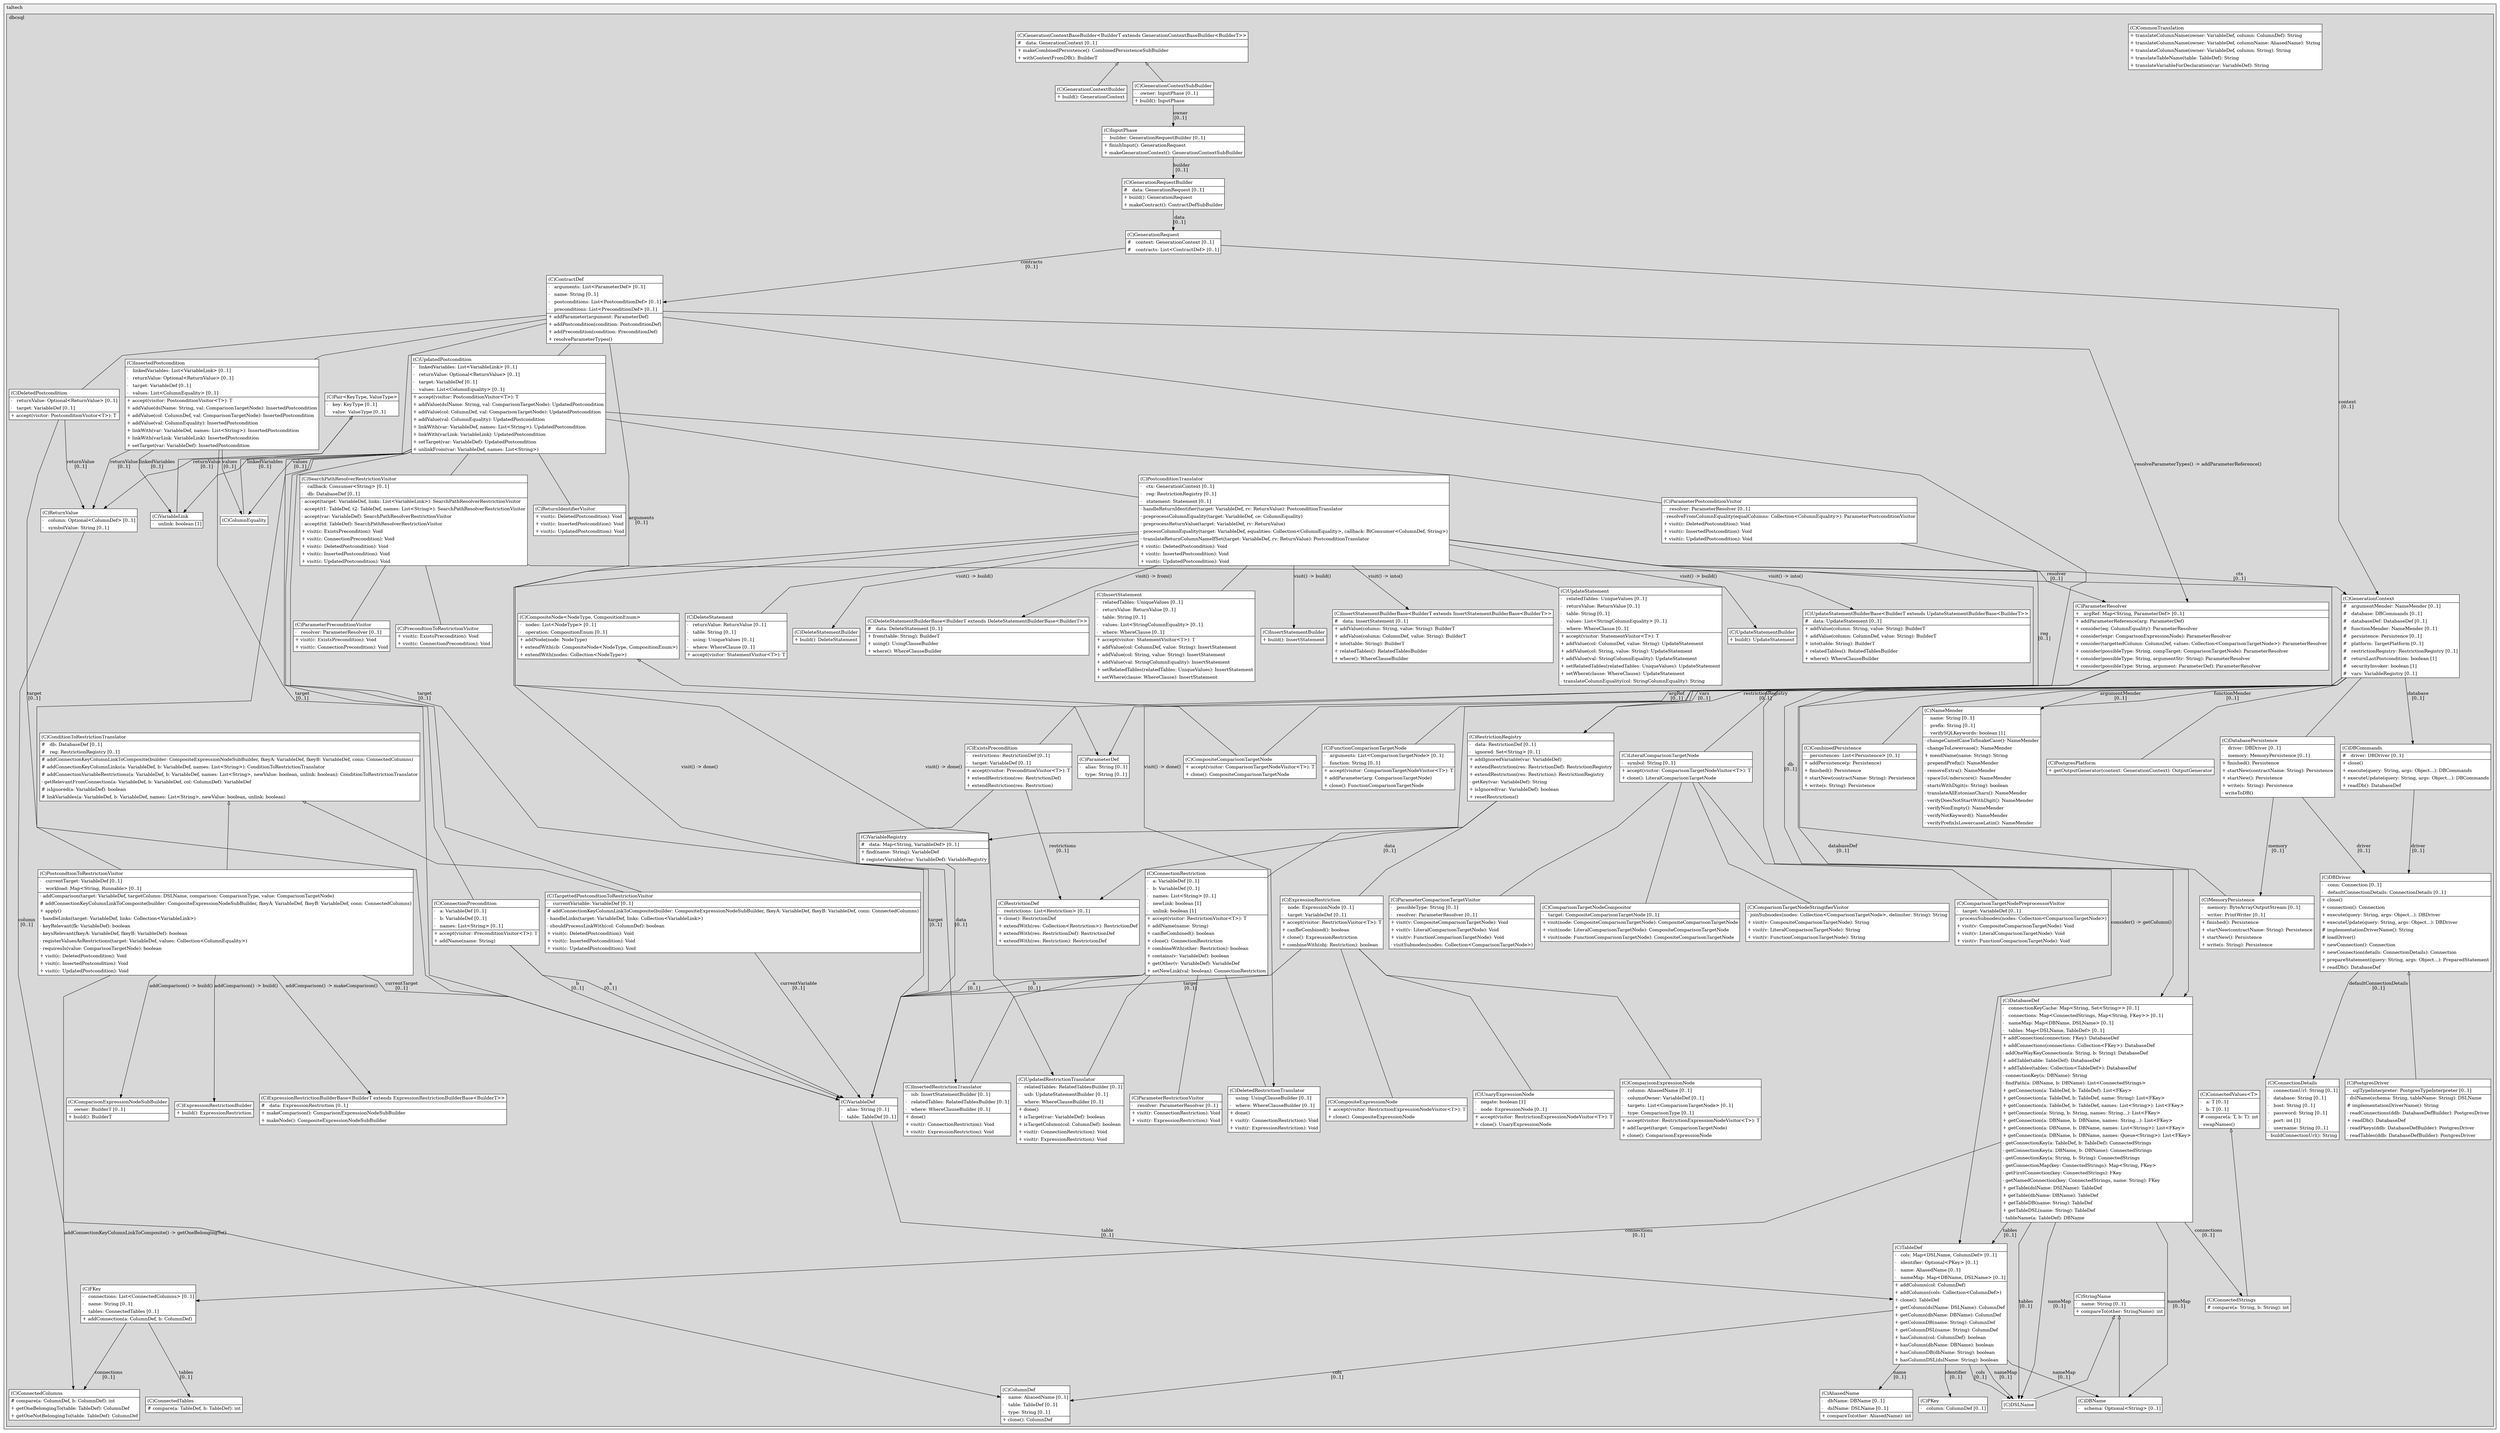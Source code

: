 @startuml

/' diagram meta data start
config=StructureConfiguration;
{
  "projectClassification": {
    "searchMode": "OpenProject", // OpenProject, AllProjects
    "includedProjects": "",
    "pathEndKeywords": "*.impl",
    "isClientPath": "",
    "isClientName": "",
    "isTestPath": "",
    "isTestName": "",
    "isMappingPath": "",
    "isMappingName": "",
    "isDataAccessPath": "",
    "isDataAccessName": "",
    "isDataStructurePath": "",
    "isDataStructureName": "",
    "isInterfaceStructuresPath": "",
    "isInterfaceStructuresName": "",
    "isEntryPointPath": "",
    "isEntryPointName": "",
    "treatFinalFieldsAsMandatory": false
  },
  "graphRestriction": {
    "classPackageExcludeFilter": "",
    "classPackageIncludeFilter": "",
    "classNameExcludeFilter": "",
    "classNameIncludeFilter": "",
    "methodNameExcludeFilter": "",
    "methodNameIncludeFilter": "",
    "removeByInheritance": "", // inheritance/annotation based filtering is done in a second step
    "removeByAnnotation": "",
    "removeByClassPackage": "", // cleanup the graph after inheritance/annotation based filtering is done
    "removeByClassName": "",
    "cutMappings": false,
    "cutEnum": true,
    "cutTests": true,
    "cutClient": true,
    "cutDataAccess": false,
    "cutInterfaceStructures": false,
    "cutDataStructures": false,
    "cutGetterAndSetter": true,
    "cutConstructors": true
  },
  "graphTraversal": {
    "forwardDepth": 6,
    "backwardDepth": 6,
    "classPackageExcludeFilter": "",
    "classPackageIncludeFilter": "",
    "classNameExcludeFilter": "",
    "classNameIncludeFilter": "",
    "methodNameExcludeFilter": "",
    "methodNameIncludeFilter": "",
    "hideMappings": false,
    "hideDataStructures": false,
    "hidePrivateMethods": true,
    "hideInterfaceCalls": true, // indirection: implementation -> interface (is hidden) -> implementation
    "onlyShowApplicationEntryPoints": false, // root node is included
    "useMethodCallsForStructureDiagram": "ForwardOnly" // ForwardOnly, BothDirections, No
  },
  "details": {
    "aggregation": "GroupByClass", // ByClass, GroupByClass, None
    "showClassGenericTypes": true,
    "showMethods": true,
    "showMethodParameterNames": true,
    "showMethodParameterTypes": true,
    "showMethodReturnType": true,
    "showPackageLevels": 2,
    "showDetailedClassStructure": true
  },
  "rootClass": "ee.taltech.dbcsql.core.phase.input.InputPhase",
  "extensionCallbackMethod": "" // qualified.class.name#methodName - signature: public static String method(String)
}
diagram meta data end '/



digraph g {
    rankdir="TB"
    splines=polyline
    

'nodes 
subgraph cluster_1543431499 { 
   	label=taltech
	labeljust=l
	fillcolor="#ececec"
	style=filled
   
   subgraph cluster_1959173790 { 
   	label=dbcsql
	labeljust=l
	fillcolor="#d8d8d8"
	style=filled
   
   AliasedName1009830444[
	label=<<TABLE BORDER="1" CELLBORDER="0" CELLPADDING="4" CELLSPACING="0">
<TR><TD ALIGN="LEFT" >(C)AliasedName</TD></TR>
<HR/>
<TR><TD ALIGN="LEFT" >-   dbName: DBName [0..1]</TD></TR>
<TR><TD ALIGN="LEFT" >-   dslName: DSLName [0..1]</TD></TR>
<HR/>
<TR><TD ALIGN="LEFT" >+ compareTo(other: AliasedName): int</TD></TR>
</TABLE>>
	style=filled
	margin=0
	shape=plaintext
	fillcolor="#FFFFFF"
];

ParameterComparisonTargetVisitor1268088010[
	label=<<TABLE BORDER="1" CELLBORDER="0" CELLPADDING="4" CELLSPACING="0">
<TR><TD ALIGN="LEFT" >(C)ParameterComparisonTargetVisitor</TD></TR>
<HR/>
<TR><TD ALIGN="LEFT" >-   possibleType: String [0..1]</TD></TR>
<TR><TD ALIGN="LEFT" >-   resolver: ParameterResolver [0..1]</TD></TR>
<HR/>
<TR><TD ALIGN="LEFT" >+ visit(v: CompositeComparisonTargetNode): Void</TD></TR>
<TR><TD ALIGN="LEFT" >+ visit(v: LiteralComparisonTargetNode): Void</TD></TR>
<TR><TD ALIGN="LEFT" >+ visit(v: FunctionComparisonTargetNode): Void</TD></TR>
<TR><TD ALIGN="LEFT" >- visitSubnodes(nodes: Collection&lt;ComparisonTargetNode&gt;)</TD></TR>
</TABLE>>
	style=filled
	margin=0
	shape=plaintext
	fillcolor="#FFFFFF"
];

ParameterDef1798038948[
	label=<<TABLE BORDER="1" CELLBORDER="0" CELLPADDING="4" CELLSPACING="0">
<TR><TD ALIGN="LEFT" >(C)ParameterDef</TD></TR>
<HR/>
<TR><TD ALIGN="LEFT" >-   alias: String [0..1]</TD></TR>
<TR><TD ALIGN="LEFT" >-   type: String [0..1]</TD></TR>
</TABLE>>
	style=filled
	margin=0
	shape=plaintext
	fillcolor="#FFFFFF"
];

ParameterPostconditionVisitor1268088010[
	label=<<TABLE BORDER="1" CELLBORDER="0" CELLPADDING="4" CELLSPACING="0">
<TR><TD ALIGN="LEFT" >(C)ParameterPostconditionVisitor</TD></TR>
<HR/>
<TR><TD ALIGN="LEFT" >-   resolver: ParameterResolver [0..1]</TD></TR>
<HR/>
<TR><TD ALIGN="LEFT" >- resolveFromColumnEquality(equalColumns: Collection&lt;ColumnEquality&gt;): ParameterPostconditionVisitor</TD></TR>
<TR><TD ALIGN="LEFT" >+ visit(c: DeletedPostcondition): Void</TD></TR>
<TR><TD ALIGN="LEFT" >+ visit(c: InsertedPostcondition): Void</TD></TR>
<TR><TD ALIGN="LEFT" >+ visit(c: UpdatedPostcondition): Void</TD></TR>
</TABLE>>
	style=filled
	margin=0
	shape=plaintext
	fillcolor="#FFFFFF"
];

ParameterPreconditionVisitor1268088010[
	label=<<TABLE BORDER="1" CELLBORDER="0" CELLPADDING="4" CELLSPACING="0">
<TR><TD ALIGN="LEFT" >(C)ParameterPreconditionVisitor</TD></TR>
<HR/>
<TR><TD ALIGN="LEFT" >-   resolver: ParameterResolver [0..1]</TD></TR>
<HR/>
<TR><TD ALIGN="LEFT" >+ visit(c: ExistsPrecondition): Void</TD></TR>
<TR><TD ALIGN="LEFT" >+ visit(c: ConnectionPrecondition): Void</TD></TR>
</TABLE>>
	style=filled
	margin=0
	shape=plaintext
	fillcolor="#FFFFFF"
];

ParameterResolver1268088010[
	label=<<TABLE BORDER="1" CELLBORDER="0" CELLPADDING="4" CELLSPACING="0">
<TR><TD ALIGN="LEFT" >(C)ParameterResolver</TD></TR>
<HR/>
<TR><TD ALIGN="LEFT" >+   argRef: Map&lt;String, ParameterDef&gt; [0..1]</TD></TR>
<HR/>
<TR><TD ALIGN="LEFT" >+ addParameterReference(arg: ParameterDef)</TD></TR>
<TR><TD ALIGN="LEFT" >+ consider(eq: ColumnEquality): ParameterResolver</TD></TR>
<TR><TD ALIGN="LEFT" >+ consider(expr: ComparisonExpressionNode): ParameterResolver</TD></TR>
<TR><TD ALIGN="LEFT" >+ consider(targettedColumn: ColumnDef, values: Collection&lt;ComparisonTargetNode&gt;): ParameterResolver</TD></TR>
<TR><TD ALIGN="LEFT" >+ consider(possibleType: String, compTarget: ComparisonTargetNode): ParameterResolver</TD></TR>
<TR><TD ALIGN="LEFT" >+ consider(possibleType: String, argumentStr: String): ParameterResolver</TD></TR>
<TR><TD ALIGN="LEFT" >+ consider(possibleType: String, argument: ParameterDef): ParameterResolver</TD></TR>
</TABLE>>
	style=filled
	margin=0
	shape=plaintext
	fillcolor="#FFFFFF"
];

ParameterRestrictionVisitor1268088010[
	label=<<TABLE BORDER="1" CELLBORDER="0" CELLPADDING="4" CELLSPACING="0">
<TR><TD ALIGN="LEFT" >(C)ParameterRestrictionVisitor</TD></TR>
<HR/>
<TR><TD ALIGN="LEFT" >-   resolver: ParameterResolver [0..1]</TD></TR>
<HR/>
<TR><TD ALIGN="LEFT" >+ visit(r: ConnectionRestriction): Void</TD></TR>
<TR><TD ALIGN="LEFT" >+ visit(r: ExpressionRestriction): Void</TD></TR>
</TABLE>>
	style=filled
	margin=0
	shape=plaintext
	fillcolor="#FFFFFF"
];

ColumnDef1009830444[
	label=<<TABLE BORDER="1" CELLBORDER="0" CELLPADDING="4" CELLSPACING="0">
<TR><TD ALIGN="LEFT" >(C)ColumnDef</TD></TR>
<HR/>
<TR><TD ALIGN="LEFT" >-   name: AliasedName [0..1]</TD></TR>
<TR><TD ALIGN="LEFT" >-   table: TableDef [0..1]</TD></TR>
<TR><TD ALIGN="LEFT" >-   type: String [0..1]</TD></TR>
<HR/>
<TR><TD ALIGN="LEFT" >+ clone(): ColumnDef</TD></TR>
</TABLE>>
	style=filled
	margin=0
	shape=plaintext
	fillcolor="#FFFFFF"
];

ColumnEquality1009830444[
	label=<<TABLE BORDER="1" CELLBORDER="0" CELLPADDING="4" CELLSPACING="0">
<TR><TD ALIGN="LEFT" >(C)ColumnEquality</TD></TR>
</TABLE>>
	style=filled
	margin=0
	shape=plaintext
	fillcolor="#FFFFFF"
];

CombinedPersistence1224684278[
	label=<<TABLE BORDER="1" CELLBORDER="0" CELLPADDING="4" CELLSPACING="0">
<TR><TD ALIGN="LEFT" >(C)CombinedPersistence</TD></TR>
<HR/>
<TR><TD ALIGN="LEFT" >-   persistences: List&lt;Persistence&gt; [0..1]</TD></TR>
<HR/>
<TR><TD ALIGN="LEFT" >+ addPersistence(p: Persistence)</TD></TR>
<TR><TD ALIGN="LEFT" >+ finished(): Persistence</TD></TR>
<TR><TD ALIGN="LEFT" >+ startNew(contractName: String): Persistence</TD></TR>
<TR><TD ALIGN="LEFT" >+ write(s: String): Persistence</TD></TR>
</TABLE>>
	style=filled
	margin=0
	shape=plaintext
	fillcolor="#FFFFFF"
];

CommonTranslation600907574[
	label=<<TABLE BORDER="1" CELLBORDER="0" CELLPADDING="4" CELLSPACING="0">
<TR><TD ALIGN="LEFT" >(C)CommonTranslation</TD></TR>
<HR/>
<TR><TD ALIGN="LEFT" >+ translateColumnName(owner: VariableDef, column: ColumnDef): String</TD></TR>
<TR><TD ALIGN="LEFT" >+ translateColumnName(owner: VariableDef, columnName: AliasedName): String</TD></TR>
<TR><TD ALIGN="LEFT" >+ translateColumnName(owner: VariableDef, column: String): String</TD></TR>
<TR><TD ALIGN="LEFT" >+ translateTableName(table: TableDef): String</TD></TR>
<TR><TD ALIGN="LEFT" >+ translateVariableForDeclaration(var: VariableDef): String</TD></TR>
</TABLE>>
	style=filled
	margin=0
	shape=plaintext
	fillcolor="#FFFFFF"
];

ComparisonExpressionNode304664616[
	label=<<TABLE BORDER="1" CELLBORDER="0" CELLPADDING="4" CELLSPACING="0">
<TR><TD ALIGN="LEFT" >(C)ComparisonExpressionNode</TD></TR>
<HR/>
<TR><TD ALIGN="LEFT" >-   column: AliasedName [0..1]</TD></TR>
<TR><TD ALIGN="LEFT" >-   columnOwner: VariableDef [0..1]</TD></TR>
<TR><TD ALIGN="LEFT" >-   targets: List&lt;ComparisonTargetNode&gt; [0..1]</TD></TR>
<TR><TD ALIGN="LEFT" >-   type: ComparisonType [0..1]</TD></TR>
<HR/>
<TR><TD ALIGN="LEFT" >+ accept(visitor: RestrictionExpressionNodeVisitor&lt;T&gt;): T</TD></TR>
<TR><TD ALIGN="LEFT" >+ addTarget(target: ComparisonTargetNode)</TD></TR>
<TR><TD ALIGN="LEFT" >+ clone(): ComparisonExpressionNode</TD></TR>
</TABLE>>
	style=filled
	margin=0
	shape=plaintext
	fillcolor="#FFFFFF"
];

ComparisonExpressionNodeSubBuilder1635554853[
	label=<<TABLE BORDER="1" CELLBORDER="0" CELLPADDING="4" CELLSPACING="0">
<TR><TD ALIGN="LEFT" >(C)ComparisonExpressionNodeSubBuilder</TD></TR>
<HR/>
<TR><TD ALIGN="LEFT" >-   owner: BuilderT [0..1]</TD></TR>
<HR/>
<TR><TD ALIGN="LEFT" >+ build(): BuilderT</TD></TR>
</TABLE>>
	style=filled
	margin=0
	shape=plaintext
	fillcolor="#FFFFFF"
];

ComparisonTargetNodeCompositor864757147[
	label=<<TABLE BORDER="1" CELLBORDER="0" CELLPADDING="4" CELLSPACING="0">
<TR><TD ALIGN="LEFT" >(C)ComparisonTargetNodeCompositor</TD></TR>
<HR/>
<TR><TD ALIGN="LEFT" >-   target: CompositeComparisonTargetNode [0..1]</TD></TR>
<HR/>
<TR><TD ALIGN="LEFT" >+ visit(node: CompositeComparisonTargetNode): CompositeComparisonTargetNode</TD></TR>
<TR><TD ALIGN="LEFT" >+ visit(node: LiteralComparisonTargetNode): CompositeComparisonTargetNode</TD></TR>
<TR><TD ALIGN="LEFT" >+ visit(node: FunctionComparisonTargetNode): CompositeComparisonTargetNode</TD></TR>
</TABLE>>
	style=filled
	margin=0
	shape=plaintext
	fillcolor="#FFFFFF"
];

ComparisonTargetNodePreprocessorVisitor600907574[
	label=<<TABLE BORDER="1" CELLBORDER="0" CELLPADDING="4" CELLSPACING="0">
<TR><TD ALIGN="LEFT" >(C)ComparisonTargetNodePreprocessorVisitor</TD></TR>
<HR/>
<TR><TD ALIGN="LEFT" >-   target: VariableDef [0..1]</TD></TR>
<HR/>
<TR><TD ALIGN="LEFT" >- processSubnodes(nodes: Collection&lt;ComparisonTargetNode&gt;)</TD></TR>
<TR><TD ALIGN="LEFT" >+ visit(v: CompositeComparisonTargetNode): Void</TD></TR>
<TR><TD ALIGN="LEFT" >+ visit(v: LiteralComparisonTargetNode): Void</TD></TR>
<TR><TD ALIGN="LEFT" >+ visit(v: FunctionComparisonTargetNode): Void</TD></TR>
</TABLE>>
	style=filled
	margin=0
	shape=plaintext
	fillcolor="#FFFFFF"
];

ComparisonTargetNodeStringifierVisitor600907574[
	label=<<TABLE BORDER="1" CELLBORDER="0" CELLPADDING="4" CELLSPACING="0">
<TR><TD ALIGN="LEFT" >(C)ComparisonTargetNodeStringifierVisitor</TD></TR>
<HR/>
<TR><TD ALIGN="LEFT" >- joinSubnodes(nodes: Collection&lt;ComparisonTargetNode&gt;, delimiter: String): String</TD></TR>
<TR><TD ALIGN="LEFT" >+ visit(v: CompositeComparisonTargetNode): String</TD></TR>
<TR><TD ALIGN="LEFT" >+ visit(v: LiteralComparisonTargetNode): String</TD></TR>
<TR><TD ALIGN="LEFT" >+ visit(v: FunctionComparisonTargetNode): String</TD></TR>
</TABLE>>
	style=filled
	margin=0
	shape=plaintext
	fillcolor="#FFFFFF"
];

CompositeComparisonTargetNode1205659124[
	label=<<TABLE BORDER="1" CELLBORDER="0" CELLPADDING="4" CELLSPACING="0">
<TR><TD ALIGN="LEFT" >(C)CompositeComparisonTargetNode</TD></TR>
<HR/>
<TR><TD ALIGN="LEFT" >+ accept(visitor: ComparisonTargetNodeVisitor&lt;T&gt;): T</TD></TR>
<TR><TD ALIGN="LEFT" >+ clone(): CompositeComparisonTargetNode</TD></TR>
</TABLE>>
	style=filled
	margin=0
	shape=plaintext
	fillcolor="#FFFFFF"
];

CompositeExpressionNode1362686328[
	label=<<TABLE BORDER="1" CELLBORDER="0" CELLPADDING="4" CELLSPACING="0">
<TR><TD ALIGN="LEFT" >(C)CompositeExpressionNode</TD></TR>
<HR/>
<TR><TD ALIGN="LEFT" >+ accept(visitor: RestrictionExpressionNodeVisitor&lt;T&gt;): T</TD></TR>
<TR><TD ALIGN="LEFT" >+ clone(): CompositeExpressionNode</TD></TR>
</TABLE>>
	style=filled
	margin=0
	shape=plaintext
	fillcolor="#FFFFFF"
];

CompositeNode29133328[
	label=<<TABLE BORDER="1" CELLBORDER="0" CELLPADDING="4" CELLSPACING="0">
<TR><TD ALIGN="LEFT" >(C)CompositeNode&lt;NodeType, CompositionEnum&gt;</TD></TR>
<HR/>
<TR><TD ALIGN="LEFT" >-   nodes: List&lt;NodeType&gt; [0..1]</TD></TR>
<TR><TD ALIGN="LEFT" >-   operation: CompositionEnum [0..1]</TD></TR>
<HR/>
<TR><TD ALIGN="LEFT" >+ addNode(node: NodeType)</TD></TR>
<TR><TD ALIGN="LEFT" >+ extendWith(cb: CompositeNode&lt;NodeType, CompositionEnum&gt;)</TD></TR>
<TR><TD ALIGN="LEFT" >+ extendWith(nodes: Collection&lt;NodeType&gt;)</TD></TR>
</TABLE>>
	style=filled
	margin=0
	shape=plaintext
	fillcolor="#FFFFFF"
];

ConditionToRestrictionTranslator600907574[
	label=<<TABLE BORDER="1" CELLBORDER="0" CELLPADDING="4" CELLSPACING="0">
<TR><TD ALIGN="LEFT" >(C)ConditionToRestrictionTranslator</TD></TR>
<HR/>
<TR><TD ALIGN="LEFT" >#   db: DatabaseDef [0..1]</TD></TR>
<TR><TD ALIGN="LEFT" >#   reg: RestrictionRegistry [0..1]</TD></TR>
<HR/>
<TR><TD ALIGN="LEFT" ># addConnectionKeyColumnLinkToComposite(builder: CompositeExpressionNodeSubBuilder, fkeyA: VariableDef, fkeyB: VariableDef, conn: ConnectedColumns)</TD></TR>
<TR><TD ALIGN="LEFT" ># addConnectionKeyColumnLinks(a: VariableDef, b: VariableDef, names: List&lt;String&gt;): ConditionToRestrictionTranslator</TD></TR>
<TR><TD ALIGN="LEFT" ># addConnectionVariableRestrictions(a: VariableDef, b: VariableDef, names: List&lt;String&gt;, newValue: boolean, unlink: boolean): ConditionToRestrictionTranslator</TD></TR>
<TR><TD ALIGN="LEFT" >- getRelevantFromConnection(a: VariableDef, b: VariableDef, col: ColumnDef): VariableDef</TD></TR>
<TR><TD ALIGN="LEFT" ># isIgnored(a: VariableDef): boolean</TD></TR>
<TR><TD ALIGN="LEFT" ># linkVariables(a: VariableDef, b: VariableDef, names: List&lt;String&gt;, newValue: boolean, unlink: boolean)</TD></TR>
</TABLE>>
	style=filled
	margin=0
	shape=plaintext
	fillcolor="#FFFFFF"
];

ConnectedColumns1009830444[
	label=<<TABLE BORDER="1" CELLBORDER="0" CELLPADDING="4" CELLSPACING="0">
<TR><TD ALIGN="LEFT" >(C)ConnectedColumns</TD></TR>
<HR/>
<TR><TD ALIGN="LEFT" ># compare(a: ColumnDef, b: ColumnDef): int</TD></TR>
<TR><TD ALIGN="LEFT" >+ getOneBelongingTo(table: TableDef): ColumnDef</TD></TR>
<TR><TD ALIGN="LEFT" >+ getOneNotBelongingTo(table: TableDef): ColumnDef</TD></TR>
</TABLE>>
	style=filled
	margin=0
	shape=plaintext
	fillcolor="#FFFFFF"
];

ConnectedStrings1009830444[
	label=<<TABLE BORDER="1" CELLBORDER="0" CELLPADDING="4" CELLSPACING="0">
<TR><TD ALIGN="LEFT" >(C)ConnectedStrings</TD></TR>
<HR/>
<TR><TD ALIGN="LEFT" ># compare(a: String, b: String): int</TD></TR>
</TABLE>>
	style=filled
	margin=0
	shape=plaintext
	fillcolor="#FFFFFF"
];

ConnectedTables1009830444[
	label=<<TABLE BORDER="1" CELLBORDER="0" CELLPADDING="4" CELLSPACING="0">
<TR><TD ALIGN="LEFT" >(C)ConnectedTables</TD></TR>
<HR/>
<TR><TD ALIGN="LEFT" ># compare(a: TableDef, b: TableDef): int</TD></TR>
</TABLE>>
	style=filled
	margin=0
	shape=plaintext
	fillcolor="#FFFFFF"
];

ConnectedValues1009830444[
	label=<<TABLE BORDER="1" CELLBORDER="0" CELLPADDING="4" CELLSPACING="0">
<TR><TD ALIGN="LEFT" >(C)ConnectedValues&lt;T&gt;</TD></TR>
<HR/>
<TR><TD ALIGN="LEFT" >-   a: T [0..1]</TD></TR>
<TR><TD ALIGN="LEFT" >-   b: T [0..1]</TD></TR>
<HR/>
<TR><TD ALIGN="LEFT" ># compare(a: T, b: T): int</TD></TR>
<TR><TD ALIGN="LEFT" >- swapNames()</TD></TR>
</TABLE>>
	style=filled
	margin=0
	shape=plaintext
	fillcolor="#FFFFFF"
];

ConnectionDetails1100076625[
	label=<<TABLE BORDER="1" CELLBORDER="0" CELLPADDING="4" CELLSPACING="0">
<TR><TD ALIGN="LEFT" >(C)ConnectionDetails</TD></TR>
<HR/>
<TR><TD ALIGN="LEFT" >-   connectionUrl: String [0..1]</TD></TR>
<TR><TD ALIGN="LEFT" >-   database: String [0..1]</TD></TR>
<TR><TD ALIGN="LEFT" >-   host: String [0..1]</TD></TR>
<TR><TD ALIGN="LEFT" >-   password: String [0..1]</TD></TR>
<TR><TD ALIGN="LEFT" >-   port: int [1]</TD></TR>
<TR><TD ALIGN="LEFT" >-   username: String [0..1]</TD></TR>
<HR/>
<TR><TD ALIGN="LEFT" >- buildConnectionUrl(): String</TD></TR>
</TABLE>>
	style=filled
	margin=0
	shape=plaintext
	fillcolor="#FFFFFF"
];

ConnectionPrecondition1962707792[
	label=<<TABLE BORDER="1" CELLBORDER="0" CELLPADDING="4" CELLSPACING="0">
<TR><TD ALIGN="LEFT" >(C)ConnectionPrecondition</TD></TR>
<HR/>
<TR><TD ALIGN="LEFT" >-   a: VariableDef [0..1]</TD></TR>
<TR><TD ALIGN="LEFT" >-   b: VariableDef [0..1]</TD></TR>
<TR><TD ALIGN="LEFT" >-   names: List&lt;String&gt; [0..1]</TD></TR>
<HR/>
<TR><TD ALIGN="LEFT" >+ accept(visitor: PreconditionVisitor&lt;T&gt;): T</TD></TR>
<TR><TD ALIGN="LEFT" >+ addName(name: String)</TD></TR>
</TABLE>>
	style=filled
	margin=0
	shape=plaintext
	fillcolor="#FFFFFF"
];

ConnectionRestriction1950000921[
	label=<<TABLE BORDER="1" CELLBORDER="0" CELLPADDING="4" CELLSPACING="0">
<TR><TD ALIGN="LEFT" >(C)ConnectionRestriction</TD></TR>
<HR/>
<TR><TD ALIGN="LEFT" >-   a: VariableDef [0..1]</TD></TR>
<TR><TD ALIGN="LEFT" >-   b: VariableDef [0..1]</TD></TR>
<TR><TD ALIGN="LEFT" >-   names: List&lt;String&gt; [0..1]</TD></TR>
<TR><TD ALIGN="LEFT" >-   newLink: boolean [1]</TD></TR>
<TR><TD ALIGN="LEFT" >-   unlink: boolean [1]</TD></TR>
<HR/>
<TR><TD ALIGN="LEFT" >+ accept(visitor: RestrictionVisitor&lt;T&gt;): T</TD></TR>
<TR><TD ALIGN="LEFT" >+ addName(name: String)</TD></TR>
<TR><TD ALIGN="LEFT" >+ canBeCombined(): boolean</TD></TR>
<TR><TD ALIGN="LEFT" >+ clone(): ConnectionRestriction</TD></TR>
<TR><TD ALIGN="LEFT" >+ combineWith(other: Restriction): boolean</TD></TR>
<TR><TD ALIGN="LEFT" >+ contains(v: VariableDef): boolean</TD></TR>
<TR><TD ALIGN="LEFT" >+ getOther(v: VariableDef): VariableDef</TD></TR>
<TR><TD ALIGN="LEFT" >+ setNewLink(val: boolean): ConnectionRestriction</TD></TR>
</TABLE>>
	style=filled
	margin=0
	shape=plaintext
	fillcolor="#FFFFFF"
];

ContractDef1239972057[
	label=<<TABLE BORDER="1" CELLBORDER="0" CELLPADDING="4" CELLSPACING="0">
<TR><TD ALIGN="LEFT" >(C)ContractDef</TD></TR>
<HR/>
<TR><TD ALIGN="LEFT" >-   arguments: List&lt;ParameterDef&gt; [0..1]</TD></TR>
<TR><TD ALIGN="LEFT" >-   name: String [0..1]</TD></TR>
<TR><TD ALIGN="LEFT" >-   postconditions: List&lt;PostconditionDef&gt; [0..1]</TD></TR>
<TR><TD ALIGN="LEFT" >-   preconditions: List&lt;PreconditionDef&gt; [0..1]</TD></TR>
<HR/>
<TR><TD ALIGN="LEFT" >+ addParameter(argument: ParameterDef)</TD></TR>
<TR><TD ALIGN="LEFT" >+ addPostcondition(condition: PostconditionDef)</TD></TR>
<TR><TD ALIGN="LEFT" >+ addPrecondition(condition: PreconditionDef)</TD></TR>
<TR><TD ALIGN="LEFT" >+ resolveParameterTypes()</TD></TR>
</TABLE>>
	style=filled
	margin=0
	shape=plaintext
	fillcolor="#FFFFFF"
];

DBCommands1100076625[
	label=<<TABLE BORDER="1" CELLBORDER="0" CELLPADDING="4" CELLSPACING="0">
<TR><TD ALIGN="LEFT" >(C)DBCommands</TD></TR>
<HR/>
<TR><TD ALIGN="LEFT" >#   driver: DBDriver [0..1]</TD></TR>
<HR/>
<TR><TD ALIGN="LEFT" >+ close()</TD></TR>
<TR><TD ALIGN="LEFT" >+ execute(query: String, args: Object...): DBCommands</TD></TR>
<TR><TD ALIGN="LEFT" >+ executeUpdate(query: String, args: Object...): DBCommands</TD></TR>
<TR><TD ALIGN="LEFT" >+ readDb(): DatabaseDef</TD></TR>
</TABLE>>
	style=filled
	margin=0
	shape=plaintext
	fillcolor="#FFFFFF"
];

DBDriver1100076625[
	label=<<TABLE BORDER="1" CELLBORDER="0" CELLPADDING="4" CELLSPACING="0">
<TR><TD ALIGN="LEFT" >(C)DBDriver</TD></TR>
<HR/>
<TR><TD ALIGN="LEFT" >-   conn: Connection [0..1]</TD></TR>
<TR><TD ALIGN="LEFT" >-   defaultConnectionDetails: ConnectionDetails [0..1]</TD></TR>
<HR/>
<TR><TD ALIGN="LEFT" >+ close()</TD></TR>
<TR><TD ALIGN="LEFT" >+ connection(): Connection</TD></TR>
<TR><TD ALIGN="LEFT" >+ execute(query: String, args: Object...): DBDriver</TD></TR>
<TR><TD ALIGN="LEFT" >+ executeUpdate(query: String, args: Object...): DBDriver</TD></TR>
<TR><TD ALIGN="LEFT" ># implementationDriverName(): String</TD></TR>
<TR><TD ALIGN="LEFT" ># loadDriver()</TD></TR>
<TR><TD ALIGN="LEFT" >+ newConnection(): Connection</TD></TR>
<TR><TD ALIGN="LEFT" >+ newConnection(details: ConnectionDetails): Connection</TD></TR>
<TR><TD ALIGN="LEFT" >+ prepareStatement(query: String, args: Object...): PreparedStatement</TD></TR>
<TR><TD ALIGN="LEFT" >+ readDb(): DatabaseDef</TD></TR>
</TABLE>>
	style=filled
	margin=0
	shape=plaintext
	fillcolor="#FFFFFF"
];

DBName1009830444[
	label=<<TABLE BORDER="1" CELLBORDER="0" CELLPADDING="4" CELLSPACING="0">
<TR><TD ALIGN="LEFT" >(C)DBName</TD></TR>
<HR/>
<TR><TD ALIGN="LEFT" >-   schema: Optional&lt;String&gt; [0..1]</TD></TR>
</TABLE>>
	style=filled
	margin=0
	shape=plaintext
	fillcolor="#FFFFFF"
];

DSLName1009830444[
	label=<<TABLE BORDER="1" CELLBORDER="0" CELLPADDING="4" CELLSPACING="0">
<TR><TD ALIGN="LEFT" >(C)DSLName</TD></TR>
</TABLE>>
	style=filled
	margin=0
	shape=plaintext
	fillcolor="#FFFFFF"
];

DatabaseDef1009830444[
	label=<<TABLE BORDER="1" CELLBORDER="0" CELLPADDING="4" CELLSPACING="0">
<TR><TD ALIGN="LEFT" >(C)DatabaseDef</TD></TR>
<HR/>
<TR><TD ALIGN="LEFT" >-   connectionKeyCache: Map&lt;String, Set&lt;String&gt;&gt; [0..1]</TD></TR>
<TR><TD ALIGN="LEFT" >-   connections: Map&lt;ConnectedStrings, Map&lt;String, FKey&gt;&gt; [0..1]</TD></TR>
<TR><TD ALIGN="LEFT" >-   nameMap: Map&lt;DBName, DSLName&gt; [0..1]</TD></TR>
<TR><TD ALIGN="LEFT" >-   tables: Map&lt;DSLName, TableDef&gt; [0..1]</TD></TR>
<HR/>
<TR><TD ALIGN="LEFT" >+ addConnection(connection: FKey): DatabaseDef</TD></TR>
<TR><TD ALIGN="LEFT" >+ addConnections(connections: Collection&lt;FKey&gt;): DatabaseDef</TD></TR>
<TR><TD ALIGN="LEFT" >- addOneWayKeyConnection(a: String, b: String): DatabaseDef</TD></TR>
<TR><TD ALIGN="LEFT" >+ addTable(table: TableDef): DatabaseDef</TD></TR>
<TR><TD ALIGN="LEFT" >+ addTables(tables: Collection&lt;TableDef&gt;): DatabaseDef</TD></TR>
<TR><TD ALIGN="LEFT" >- connectionKey(n: DBName): String</TD></TR>
<TR><TD ALIGN="LEFT" >- findPath(a: DBName, b: DBName): List&lt;ConnectedStrings&gt;</TD></TR>
<TR><TD ALIGN="LEFT" >+ getConnection(a: TableDef, b: TableDef): List&lt;FKey&gt;</TD></TR>
<TR><TD ALIGN="LEFT" >+ getConnection(a: TableDef, b: TableDef, name: String): List&lt;FKey&gt;</TD></TR>
<TR><TD ALIGN="LEFT" >+ getConnection(a: TableDef, b: TableDef, names: List&lt;String&gt;): List&lt;FKey&gt;</TD></TR>
<TR><TD ALIGN="LEFT" >+ getConnection(a: String, b: String, names: String...): List&lt;FKey&gt;</TD></TR>
<TR><TD ALIGN="LEFT" >+ getConnection(a: DBName, b: DBName, names: String...): List&lt;FKey&gt;</TD></TR>
<TR><TD ALIGN="LEFT" >+ getConnection(a: DBName, b: DBName, names: List&lt;String&gt;): List&lt;FKey&gt;</TD></TR>
<TR><TD ALIGN="LEFT" >+ getConnection(a: DBName, b: DBName, names: Queue&lt;String&gt;): List&lt;FKey&gt;</TD></TR>
<TR><TD ALIGN="LEFT" >- getConnectionKey(a: TableDef, b: TableDef): ConnectedStrings</TD></TR>
<TR><TD ALIGN="LEFT" >- getConnectionKey(a: DBName, b: DBName): ConnectedStrings</TD></TR>
<TR><TD ALIGN="LEFT" >- getConnectionKey(a: String, b: String): ConnectedStrings</TD></TR>
<TR><TD ALIGN="LEFT" >- getConnectionMap(key: ConnectedStrings): Map&lt;String, FKey&gt;</TD></TR>
<TR><TD ALIGN="LEFT" >- getFirstConnection(key: ConnectedStrings): FKey</TD></TR>
<TR><TD ALIGN="LEFT" >- getNamedConnection(key: ConnectedStrings, name: String): FKey</TD></TR>
<TR><TD ALIGN="LEFT" >+ getTable(dslName: DSLName): TableDef</TD></TR>
<TR><TD ALIGN="LEFT" >+ getTable(dbName: DBName): TableDef</TD></TR>
<TR><TD ALIGN="LEFT" >+ getTableDB(name: String): TableDef</TD></TR>
<TR><TD ALIGN="LEFT" >+ getTableDSL(name: String): TableDef</TD></TR>
<TR><TD ALIGN="LEFT" >- tableName(a: TableDef): DBName</TD></TR>
</TABLE>>
	style=filled
	margin=0
	shape=plaintext
	fillcolor="#FFFFFF"
];

DatabasePersistence1224684278[
	label=<<TABLE BORDER="1" CELLBORDER="0" CELLPADDING="4" CELLSPACING="0">
<TR><TD ALIGN="LEFT" >(C)DatabasePersistence</TD></TR>
<HR/>
<TR><TD ALIGN="LEFT" >-   driver: DBDriver [0..1]</TD></TR>
<TR><TD ALIGN="LEFT" >-   memory: MemoryPersistence [0..1]</TD></TR>
<HR/>
<TR><TD ALIGN="LEFT" >+ finished(): Persistence</TD></TR>
<TR><TD ALIGN="LEFT" >+ startNew(contractName: String): Persistence</TD></TR>
<TR><TD ALIGN="LEFT" >+ startNew(): Persistence</TD></TR>
<TR><TD ALIGN="LEFT" >+ write(s: String): Persistence</TD></TR>
<TR><TD ALIGN="LEFT" >- writeToDB()</TD></TR>
</TABLE>>
	style=filled
	margin=0
	shape=plaintext
	fillcolor="#FFFFFF"
];

DeleteStatement2106219809[
	label=<<TABLE BORDER="1" CELLBORDER="0" CELLPADDING="4" CELLSPACING="0">
<TR><TD ALIGN="LEFT" >(C)DeleteStatement</TD></TR>
<HR/>
<TR><TD ALIGN="LEFT" >-   returnValue: ReturnValue [0..1]</TD></TR>
<TR><TD ALIGN="LEFT" >-   table: String [0..1]</TD></TR>
<TR><TD ALIGN="LEFT" >-   using: UniqueValues [0..1]</TD></TR>
<TR><TD ALIGN="LEFT" >-   where: WhereClause [0..1]</TD></TR>
<HR/>
<TR><TD ALIGN="LEFT" >+ accept(visitor: StatementVisitor&lt;T&gt;): T</TD></TR>
</TABLE>>
	style=filled
	margin=0
	shape=plaintext
	fillcolor="#FFFFFF"
];

DeleteStatementBuilder2106219809[
	label=<<TABLE BORDER="1" CELLBORDER="0" CELLPADDING="4" CELLSPACING="0">
<TR><TD ALIGN="LEFT" >(C)DeleteStatementBuilder</TD></TR>
<HR/>
<TR><TD ALIGN="LEFT" >+ build(): DeleteStatement</TD></TR>
</TABLE>>
	style=filled
	margin=0
	shape=plaintext
	fillcolor="#FFFFFF"
];

DeleteStatementBuilderBase2106219809[
	label=<<TABLE BORDER="1" CELLBORDER="0" CELLPADDING="4" CELLSPACING="0">
<TR><TD ALIGN="LEFT" >(C)DeleteStatementBuilderBase&lt;BuilderT extends DeleteStatementBuilderBase&lt;BuilderT&gt;&gt;</TD></TR>
<HR/>
<TR><TD ALIGN="LEFT" >#   data: DeleteStatement [0..1]</TD></TR>
<HR/>
<TR><TD ALIGN="LEFT" >+ from(table: String): BuilderT</TD></TR>
<TR><TD ALIGN="LEFT" >+ using(): UsingClauseBuilder</TD></TR>
<TR><TD ALIGN="LEFT" >+ where(): WhereClauseBuilder</TD></TR>
</TABLE>>
	style=filled
	margin=0
	shape=plaintext
	fillcolor="#FFFFFF"
];

DeletedPostcondition1085469746[
	label=<<TABLE BORDER="1" CELLBORDER="0" CELLPADDING="4" CELLSPACING="0">
<TR><TD ALIGN="LEFT" >(C)DeletedPostcondition</TD></TR>
<HR/>
<TR><TD ALIGN="LEFT" >-   returnValue: Optional&lt;ReturnValue&gt; [0..1]</TD></TR>
<TR><TD ALIGN="LEFT" >-   target: VariableDef [0..1]</TD></TR>
<HR/>
<TR><TD ALIGN="LEFT" >+ accept(visitor: PostconditionVisitor&lt;T&gt;): T</TD></TR>
</TABLE>>
	style=filled
	margin=0
	shape=plaintext
	fillcolor="#FFFFFF"
];

DeletedRestrictionTranslator600907574[
	label=<<TABLE BORDER="1" CELLBORDER="0" CELLPADDING="4" CELLSPACING="0">
<TR><TD ALIGN="LEFT" >(C)DeletedRestrictionTranslator</TD></TR>
<HR/>
<TR><TD ALIGN="LEFT" >-   using: UsingClauseBuilder [0..1]</TD></TR>
<TR><TD ALIGN="LEFT" >-   where: WhereClauseBuilder [0..1]</TD></TR>
<HR/>
<TR><TD ALIGN="LEFT" >+ done()</TD></TR>
<TR><TD ALIGN="LEFT" >+ visit(r: ConnectionRestriction): Void</TD></TR>
<TR><TD ALIGN="LEFT" >+ visit(r: ExpressionRestriction): Void</TD></TR>
</TABLE>>
	style=filled
	margin=0
	shape=plaintext
	fillcolor="#FFFFFF"
];

ExistsPrecondition400335662[
	label=<<TABLE BORDER="1" CELLBORDER="0" CELLPADDING="4" CELLSPACING="0">
<TR><TD ALIGN="LEFT" >(C)ExistsPrecondition</TD></TR>
<HR/>
<TR><TD ALIGN="LEFT" >-   restrictions: RestrictionDef [0..1]</TD></TR>
<TR><TD ALIGN="LEFT" >-   target: VariableDef [0..1]</TD></TR>
<HR/>
<TR><TD ALIGN="LEFT" >+ accept(visitor: PreconditionVisitor&lt;T&gt;): T</TD></TR>
<TR><TD ALIGN="LEFT" >+ extendRestriction(res: RestrictionDef)</TD></TR>
<TR><TD ALIGN="LEFT" >+ extendRestriction(res: Restriction)</TD></TR>
</TABLE>>
	style=filled
	margin=0
	shape=plaintext
	fillcolor="#FFFFFF"
];

ExpressionRestriction1325165729[
	label=<<TABLE BORDER="1" CELLBORDER="0" CELLPADDING="4" CELLSPACING="0">
<TR><TD ALIGN="LEFT" >(C)ExpressionRestriction</TD></TR>
<HR/>
<TR><TD ALIGN="LEFT" >-   node: ExpressionNode [0..1]</TD></TR>
<TR><TD ALIGN="LEFT" >-   target: VariableDef [0..1]</TD></TR>
<HR/>
<TR><TD ALIGN="LEFT" >+ accept(visitor: RestrictionVisitor&lt;T&gt;): T</TD></TR>
<TR><TD ALIGN="LEFT" >+ canBeCombined(): boolean</TD></TR>
<TR><TD ALIGN="LEFT" >+ clone(): ExpressionRestriction</TD></TR>
<TR><TD ALIGN="LEFT" >+ combineWith(obj: Restriction): boolean</TD></TR>
</TABLE>>
	style=filled
	margin=0
	shape=plaintext
	fillcolor="#FFFFFF"
];

ExpressionRestrictionBuilder1325165729[
	label=<<TABLE BORDER="1" CELLBORDER="0" CELLPADDING="4" CELLSPACING="0">
<TR><TD ALIGN="LEFT" >(C)ExpressionRestrictionBuilder</TD></TR>
<HR/>
<TR><TD ALIGN="LEFT" >+ build(): ExpressionRestriction</TD></TR>
</TABLE>>
	style=filled
	margin=0
	shape=plaintext
	fillcolor="#FFFFFF"
];

ExpressionRestrictionBuilderBase1325165729[
	label=<<TABLE BORDER="1" CELLBORDER="0" CELLPADDING="4" CELLSPACING="0">
<TR><TD ALIGN="LEFT" >(C)ExpressionRestrictionBuilderBase&lt;BuilderT extends ExpressionRestrictionBuilderBase&lt;BuilderT&gt;&gt;</TD></TR>
<HR/>
<TR><TD ALIGN="LEFT" >#   data: ExpressionRestriction [0..1]</TD></TR>
<HR/>
<TR><TD ALIGN="LEFT" >+ makeComparison(): ComparisonExpressionNodeSubBuilder</TD></TR>
<TR><TD ALIGN="LEFT" >+ makeNode(): CompositeExpressionNodeSubBuilder</TD></TR>
</TABLE>>
	style=filled
	margin=0
	shape=plaintext
	fillcolor="#FFFFFF"
];

FKey1009830444[
	label=<<TABLE BORDER="1" CELLBORDER="0" CELLPADDING="4" CELLSPACING="0">
<TR><TD ALIGN="LEFT" >(C)FKey</TD></TR>
<HR/>
<TR><TD ALIGN="LEFT" >-   connections: List&lt;ConnectedColumns&gt; [0..1]</TD></TR>
<TR><TD ALIGN="LEFT" >-   name: String [0..1]</TD></TR>
<TR><TD ALIGN="LEFT" >-   tables: ConnectedTables [0..1]</TD></TR>
<HR/>
<TR><TD ALIGN="LEFT" >+ addConnection(a: ColumnDef, b: ColumnDef)</TD></TR>
</TABLE>>
	style=filled
	margin=0
	shape=plaintext
	fillcolor="#FFFFFF"
];

FunctionComparisonTargetNode2044428087[
	label=<<TABLE BORDER="1" CELLBORDER="0" CELLPADDING="4" CELLSPACING="0">
<TR><TD ALIGN="LEFT" >(C)FunctionComparisonTargetNode</TD></TR>
<HR/>
<TR><TD ALIGN="LEFT" >-   arguments: List&lt;ComparisonTargetNode&gt; [0..1]</TD></TR>
<TR><TD ALIGN="LEFT" >-   function: String [0..1]</TD></TR>
<HR/>
<TR><TD ALIGN="LEFT" >+ accept(visitor: ComparisonTargetNodeVisitor&lt;T&gt;): T</TD></TR>
<TR><TD ALIGN="LEFT" >+ addParameter(arg: ComparisonTargetNode)</TD></TR>
<TR><TD ALIGN="LEFT" >+ clone(): FunctionComparisonTargetNode</TD></TR>
</TABLE>>
	style=filled
	margin=0
	shape=plaintext
	fillcolor="#FFFFFF"
];

GenerationContext1770909014[
	label=<<TABLE BORDER="1" CELLBORDER="0" CELLPADDING="4" CELLSPACING="0">
<TR><TD ALIGN="LEFT" >(C)GenerationContext</TD></TR>
<HR/>
<TR><TD ALIGN="LEFT" >#   argumentMender: NameMender [0..1]</TD></TR>
<TR><TD ALIGN="LEFT" >#   database: DBCommands [0..1]</TD></TR>
<TR><TD ALIGN="LEFT" >#   databaseDef: DatabaseDef [0..1]</TD></TR>
<TR><TD ALIGN="LEFT" >#   functionMender: NameMender [0..1]</TD></TR>
<TR><TD ALIGN="LEFT" >#   persistence: Persistence [0..1]</TD></TR>
<TR><TD ALIGN="LEFT" >#   platform: TargetPlatform [0..1]</TD></TR>
<TR><TD ALIGN="LEFT" >#   restrictionRegistry: RestrictionRegistry [0..1]</TD></TR>
<TR><TD ALIGN="LEFT" >#   returnLastPostcondition: boolean [1]</TD></TR>
<TR><TD ALIGN="LEFT" >#   securityInvoker: boolean [1]</TD></TR>
<TR><TD ALIGN="LEFT" >#   vars: VariableRegistry [0..1]</TD></TR>
</TABLE>>
	style=filled
	margin=0
	shape=plaintext
	fillcolor="#FFFFFF"
];

GenerationContextBaseBuilder1770909014[
	label=<<TABLE BORDER="1" CELLBORDER="0" CELLPADDING="4" CELLSPACING="0">
<TR><TD ALIGN="LEFT" >(C)GenerationContextBaseBuilder&lt;BuilderT extends GenerationContextBaseBuilder&lt;BuilderT&gt;&gt;</TD></TR>
<HR/>
<TR><TD ALIGN="LEFT" >#   data: GenerationContext [0..1]</TD></TR>
<HR/>
<TR><TD ALIGN="LEFT" >+ makeCombinedPersistence(): CombinedPersistenceSubBuilder</TD></TR>
<TR><TD ALIGN="LEFT" >+ withContextFromDB(): BuilderT</TD></TR>
</TABLE>>
	style=filled
	margin=0
	shape=plaintext
	fillcolor="#FFFFFF"
];

GenerationContextBuilder1770909014[
	label=<<TABLE BORDER="1" CELLBORDER="0" CELLPADDING="4" CELLSPACING="0">
<TR><TD ALIGN="LEFT" >(C)GenerationContextBuilder</TD></TR>
<HR/>
<TR><TD ALIGN="LEFT" >+ build(): GenerationContext</TD></TR>
</TABLE>>
	style=filled
	margin=0
	shape=plaintext
	fillcolor="#FFFFFF"
];

GenerationContextSubBuilder525798233[
	label=<<TABLE BORDER="1" CELLBORDER="0" CELLPADDING="4" CELLSPACING="0">
<TR><TD ALIGN="LEFT" >(C)GenerationContextSubBuilder</TD></TR>
<HR/>
<TR><TD ALIGN="LEFT" >-   owner: InputPhase [0..1]</TD></TR>
<HR/>
<TR><TD ALIGN="LEFT" >+ build(): InputPhase</TD></TR>
</TABLE>>
	style=filled
	margin=0
	shape=plaintext
	fillcolor="#FFFFFF"
];

GenerationRequest1770909014[
	label=<<TABLE BORDER="1" CELLBORDER="0" CELLPADDING="4" CELLSPACING="0">
<TR><TD ALIGN="LEFT" >(C)GenerationRequest</TD></TR>
<HR/>
<TR><TD ALIGN="LEFT" >#   context: GenerationContext [0..1]</TD></TR>
<TR><TD ALIGN="LEFT" >#   contracts: List&lt;ContractDef&gt; [0..1]</TD></TR>
</TABLE>>
	style=filled
	margin=0
	shape=plaintext
	fillcolor="#FFFFFF"
];

GenerationRequestBuilder1770909014[
	label=<<TABLE BORDER="1" CELLBORDER="0" CELLPADDING="4" CELLSPACING="0">
<TR><TD ALIGN="LEFT" >(C)GenerationRequestBuilder</TD></TR>
<HR/>
<TR><TD ALIGN="LEFT" >#   data: GenerationRequest [0..1]</TD></TR>
<HR/>
<TR><TD ALIGN="LEFT" >+ build(): GenerationRequest</TD></TR>
<TR><TD ALIGN="LEFT" >+ makeContract(): ContractDefSubBuilder</TD></TR>
</TABLE>>
	style=filled
	margin=0
	shape=plaintext
	fillcolor="#FFFFFF"
];

InputPhase511324038[
	label=<<TABLE BORDER="1" CELLBORDER="0" CELLPADDING="4" CELLSPACING="0">
<TR><TD ALIGN="LEFT" >(C)InputPhase</TD></TR>
<HR/>
<TR><TD ALIGN="LEFT" >-   builder: GenerationRequestBuilder [0..1]</TD></TR>
<HR/>
<TR><TD ALIGN="LEFT" >+ finishInput(): GenerationRequest</TD></TR>
<TR><TD ALIGN="LEFT" >+ makeGenerationContext(): GenerationContextSubBuilder</TD></TR>
</TABLE>>
	style=filled
	margin=0
	shape=plaintext
	fillcolor="#FFFFFF"
];

InsertStatement2037081553[
	label=<<TABLE BORDER="1" CELLBORDER="0" CELLPADDING="4" CELLSPACING="0">
<TR><TD ALIGN="LEFT" >(C)InsertStatement</TD></TR>
<HR/>
<TR><TD ALIGN="LEFT" >-   relatedTables: UniqueValues [0..1]</TD></TR>
<TR><TD ALIGN="LEFT" >-   returnValue: ReturnValue [0..1]</TD></TR>
<TR><TD ALIGN="LEFT" >-   table: String [0..1]</TD></TR>
<TR><TD ALIGN="LEFT" >-   values: List&lt;StringColumnEquality&gt; [0..1]</TD></TR>
<TR><TD ALIGN="LEFT" >-   where: WhereClause [0..1]</TD></TR>
<HR/>
<TR><TD ALIGN="LEFT" >+ accept(visitor: StatementVisitor&lt;T&gt;): T</TD></TR>
<TR><TD ALIGN="LEFT" >+ addValue(col: ColumnDef, value: String): InsertStatement</TD></TR>
<TR><TD ALIGN="LEFT" >+ addValue(col: String, value: String): InsertStatement</TD></TR>
<TR><TD ALIGN="LEFT" >+ addValue(val: StringColumnEquality): InsertStatement</TD></TR>
<TR><TD ALIGN="LEFT" >+ setRelatedTables(relatedTables: UniqueValues): InsertStatement</TD></TR>
<TR><TD ALIGN="LEFT" >+ setWhere(clause: WhereClause): InsertStatement</TD></TR>
</TABLE>>
	style=filled
	margin=0
	shape=plaintext
	fillcolor="#FFFFFF"
];

InsertStatementBuilder2037081553[
	label=<<TABLE BORDER="1" CELLBORDER="0" CELLPADDING="4" CELLSPACING="0">
<TR><TD ALIGN="LEFT" >(C)InsertStatementBuilder</TD></TR>
<HR/>
<TR><TD ALIGN="LEFT" >+ build(): InsertStatement</TD></TR>
</TABLE>>
	style=filled
	margin=0
	shape=plaintext
	fillcolor="#FFFFFF"
];

InsertStatementBuilderBase2037081553[
	label=<<TABLE BORDER="1" CELLBORDER="0" CELLPADDING="4" CELLSPACING="0">
<TR><TD ALIGN="LEFT" >(C)InsertStatementBuilderBase&lt;BuilderT extends InsertStatementBuilderBase&lt;BuilderT&gt;&gt;</TD></TR>
<HR/>
<TR><TD ALIGN="LEFT" >#   data: InsertStatement [0..1]</TD></TR>
<HR/>
<TR><TD ALIGN="LEFT" >+ addValue(column: String, value: String): BuilderT</TD></TR>
<TR><TD ALIGN="LEFT" >+ addValue(column: ColumnDef, value: String): BuilderT</TD></TR>
<TR><TD ALIGN="LEFT" >+ into(table: String): BuilderT</TD></TR>
<TR><TD ALIGN="LEFT" >+ relatedTables(): RelatedTablesBuilder</TD></TR>
<TR><TD ALIGN="LEFT" >+ where(): WhereClauseBuilder</TD></TR>
</TABLE>>
	style=filled
	margin=0
	shape=plaintext
	fillcolor="#FFFFFF"
];

InsertedPostcondition988101601[
	label=<<TABLE BORDER="1" CELLBORDER="0" CELLPADDING="4" CELLSPACING="0">
<TR><TD ALIGN="LEFT" >(C)InsertedPostcondition</TD></TR>
<HR/>
<TR><TD ALIGN="LEFT" >-   linkedVariables: List&lt;VariableLink&gt; [0..1]</TD></TR>
<TR><TD ALIGN="LEFT" >-   returnValue: Optional&lt;ReturnValue&gt; [0..1]</TD></TR>
<TR><TD ALIGN="LEFT" >-   target: VariableDef [0..1]</TD></TR>
<TR><TD ALIGN="LEFT" >-   values: List&lt;ColumnEquality&gt; [0..1]</TD></TR>
<HR/>
<TR><TD ALIGN="LEFT" >+ accept(visitor: PostconditionVisitor&lt;T&gt;): T</TD></TR>
<TR><TD ALIGN="LEFT" >+ addValue(dslName: String, val: ComparisonTargetNode): InsertedPostcondition</TD></TR>
<TR><TD ALIGN="LEFT" >+ addValue(col: ColumnDef, val: ComparisonTargetNode): InsertedPostcondition</TD></TR>
<TR><TD ALIGN="LEFT" >+ addValue(val: ColumnEquality): InsertedPostcondition</TD></TR>
<TR><TD ALIGN="LEFT" >+ linkWith(var: VariableDef, names: List&lt;String&gt;): InsertedPostcondition</TD></TR>
<TR><TD ALIGN="LEFT" >+ linkWith(varLink: VariableLink): InsertedPostcondition</TD></TR>
<TR><TD ALIGN="LEFT" >+ setTarget(var: VariableDef): InsertedPostcondition</TD></TR>
</TABLE>>
	style=filled
	margin=0
	shape=plaintext
	fillcolor="#FFFFFF"
];

InsertedRestrictionTranslator600907574[
	label=<<TABLE BORDER="1" CELLBORDER="0" CELLPADDING="4" CELLSPACING="0">
<TR><TD ALIGN="LEFT" >(C)InsertedRestrictionTranslator</TD></TR>
<HR/>
<TR><TD ALIGN="LEFT" >-   isb: InsertStatementBuilder [0..1]</TD></TR>
<TR><TD ALIGN="LEFT" >-   relatedTables: RelatedTablesBuilder [0..1]</TD></TR>
<TR><TD ALIGN="LEFT" >-   where: WhereClauseBuilder [0..1]</TD></TR>
<HR/>
<TR><TD ALIGN="LEFT" >+ done()</TD></TR>
<TR><TD ALIGN="LEFT" >+ visit(r: ConnectionRestriction): Void</TD></TR>
<TR><TD ALIGN="LEFT" >+ visit(r: ExpressionRestriction): Void</TD></TR>
</TABLE>>
	style=filled
	margin=0
	shape=plaintext
	fillcolor="#FFFFFF"
];

LiteralComparisonTargetNode681866404[
	label=<<TABLE BORDER="1" CELLBORDER="0" CELLPADDING="4" CELLSPACING="0">
<TR><TD ALIGN="LEFT" >(C)LiteralComparisonTargetNode</TD></TR>
<HR/>
<TR><TD ALIGN="LEFT" >-   symbol: String [0..1]</TD></TR>
<HR/>
<TR><TD ALIGN="LEFT" >+ accept(visitor: ComparisonTargetNodeVisitor&lt;T&gt;): T</TD></TR>
<TR><TD ALIGN="LEFT" >+ clone(): LiteralComparisonTargetNode</TD></TR>
</TABLE>>
	style=filled
	margin=0
	shape=plaintext
	fillcolor="#FFFFFF"
];

MemoryPersistence1224684278[
	label=<<TABLE BORDER="1" CELLBORDER="0" CELLPADDING="4" CELLSPACING="0">
<TR><TD ALIGN="LEFT" >(C)MemoryPersistence</TD></TR>
<HR/>
<TR><TD ALIGN="LEFT" >-   memory: ByteArrayOutputStream [0..1]</TD></TR>
<TR><TD ALIGN="LEFT" >-   writer: PrintWriter [0..1]</TD></TR>
<HR/>
<TR><TD ALIGN="LEFT" >+ finished(): Persistence</TD></TR>
<TR><TD ALIGN="LEFT" >+ startNew(contractName: String): Persistence</TD></TR>
<TR><TD ALIGN="LEFT" >+ startNew(): Persistence</TD></TR>
<TR><TD ALIGN="LEFT" >+ write(s: String): Persistence</TD></TR>
</TABLE>>
	style=filled
	margin=0
	shape=plaintext
	fillcolor="#FFFFFF"
];

NameMender511324038[
	label=<<TABLE BORDER="1" CELLBORDER="0" CELLPADDING="4" CELLSPACING="0">
<TR><TD ALIGN="LEFT" >(C)NameMender</TD></TR>
<HR/>
<TR><TD ALIGN="LEFT" >-   name: String [0..1]</TD></TR>
<TR><TD ALIGN="LEFT" >-   prefix: String [0..1]</TD></TR>
<TR><TD ALIGN="LEFT" >-   verifySQLKeywords: boolean [1]</TD></TR>
<HR/>
<TR><TD ALIGN="LEFT" >- changeCamelCaseToSnakeCase(): NameMender</TD></TR>
<TR><TD ALIGN="LEFT" >- changeToLowercase(): NameMender</TD></TR>
<TR><TD ALIGN="LEFT" >+ mendName(name: String): String</TD></TR>
<TR><TD ALIGN="LEFT" >- prependPrefix(): NameMender</TD></TR>
<TR><TD ALIGN="LEFT" >- removeExtra(): NameMender</TD></TR>
<TR><TD ALIGN="LEFT" >- spaceToUnderscore(): NameMender</TD></TR>
<TR><TD ALIGN="LEFT" >- startsWithDigit(s: String): boolean</TD></TR>
<TR><TD ALIGN="LEFT" >- translateAllEstonianChars(): NameMender</TD></TR>
<TR><TD ALIGN="LEFT" >- verifyDoesNotStartWithDigit(): NameMender</TD></TR>
<TR><TD ALIGN="LEFT" >- verifyNonEmpty(): NameMender</TD></TR>
<TR><TD ALIGN="LEFT" >- verifyNotKeyword(): NameMender</TD></TR>
<TR><TD ALIGN="LEFT" >- verifyPrefixIsLowercaseLatin(): NameMender</TD></TR>
</TABLE>>
	style=filled
	margin=0
	shape=plaintext
	fillcolor="#FFFFFF"
];

PKey1009830444[
	label=<<TABLE BORDER="1" CELLBORDER="0" CELLPADDING="4" CELLSPACING="0">
<TR><TD ALIGN="LEFT" >(C)PKey</TD></TR>
<HR/>
<TR><TD ALIGN="LEFT" >-   column: ColumnDef [0..1]</TD></TR>
</TABLE>>
	style=filled
	margin=0
	shape=plaintext
	fillcolor="#FFFFFF"
];

Pair1773468584[
	label=<<TABLE BORDER="1" CELLBORDER="0" CELLPADDING="4" CELLSPACING="0">
<TR><TD ALIGN="LEFT" >(C)Pair&lt;KeyType, ValueType&gt;</TD></TR>
<HR/>
<TR><TD ALIGN="LEFT" >-   key: KeyType [0..1]</TD></TR>
<TR><TD ALIGN="LEFT" >-   value: ValueType [0..1]</TD></TR>
</TABLE>>
	style=filled
	margin=0
	shape=plaintext
	fillcolor="#FFFFFF"
];

PostconditionTranslator600907574[
	label=<<TABLE BORDER="1" CELLBORDER="0" CELLPADDING="4" CELLSPACING="0">
<TR><TD ALIGN="LEFT" >(C)PostconditionTranslator</TD></TR>
<HR/>
<TR><TD ALIGN="LEFT" >-   ctx: GenerationContext [0..1]</TD></TR>
<TR><TD ALIGN="LEFT" >-   reg: RestrictionRegistry [0..1]</TD></TR>
<TR><TD ALIGN="LEFT" >-   statement: Statement [0..1]</TD></TR>
<HR/>
<TR><TD ALIGN="LEFT" >- handleReturnIdentifier(target: VariableDef, rv: ReturnValue): PostconditionTranslator</TD></TR>
<TR><TD ALIGN="LEFT" >- preprocessColumnEquality(target: VariableDef, ce: ColumnEquality)</TD></TR>
<TR><TD ALIGN="LEFT" >- preprocessReturnValue(target: VariableDef, rv: ReturnValue)</TD></TR>
<TR><TD ALIGN="LEFT" >- processColumnEquality(target: VariableDef, equalities: Collection&lt;ColumnEquality&gt;, callback: BiConsumer&lt;ColumnDef, String&gt;)</TD></TR>
<TR><TD ALIGN="LEFT" >- translateReturnColumnNameIfSet(target: VariableDef, rv: ReturnValue): PostconditionTranslator</TD></TR>
<TR><TD ALIGN="LEFT" >+ visit(c: DeletedPostcondition): Void</TD></TR>
<TR><TD ALIGN="LEFT" >+ visit(c: InsertedPostcondition): Void</TD></TR>
<TR><TD ALIGN="LEFT" >+ visit(c: UpdatedPostcondition): Void</TD></TR>
</TABLE>>
	style=filled
	margin=0
	shape=plaintext
	fillcolor="#FFFFFF"
];

PostcondtionToRestrictionVisitor600907574[
	label=<<TABLE BORDER="1" CELLBORDER="0" CELLPADDING="4" CELLSPACING="0">
<TR><TD ALIGN="LEFT" >(C)PostcondtionToRestrictionVisitor</TD></TR>
<HR/>
<TR><TD ALIGN="LEFT" >-   currentTarget: VariableDef [0..1]</TD></TR>
<TR><TD ALIGN="LEFT" >-   workload: Map&lt;String, Runnable&gt; [0..1]</TD></TR>
<HR/>
<TR><TD ALIGN="LEFT" >- addComparison(target: VariableDef, targetColumn: DSLName, comparison: ComparisonType, value: ComparisonTargetNode)</TD></TR>
<TR><TD ALIGN="LEFT" ># addConnectionKeyColumnLinkToComposite(builder: CompositeExpressionNodeSubBuilder, fkeyA: VariableDef, fkeyB: VariableDef, conn: ConnectedColumns)</TD></TR>
<TR><TD ALIGN="LEFT" >+ apply()</TD></TR>
<TR><TD ALIGN="LEFT" >- handleLinks(target: VariableDef, links: Collection&lt;VariableLink&gt;)</TD></TR>
<TR><TD ALIGN="LEFT" >- keyRelevant(fk: VariableDef): boolean</TD></TR>
<TR><TD ALIGN="LEFT" >- keysRelevant(fkeyA: VariableDef, fkeyB: VariableDef): boolean</TD></TR>
<TR><TD ALIGN="LEFT" >- registerValuesAsRestrictions(target: VariableDef, values: Collection&lt;ColumnEquality&gt;)</TD></TR>
<TR><TD ALIGN="LEFT" >- requiresIs(value: ComparisonTargetNode): boolean</TD></TR>
<TR><TD ALIGN="LEFT" >+ visit(c: DeletedPostcondition): Void</TD></TR>
<TR><TD ALIGN="LEFT" >+ visit(c: InsertedPostcondition): Void</TD></TR>
<TR><TD ALIGN="LEFT" >+ visit(c: UpdatedPostcondition): Void</TD></TR>
</TABLE>>
	style=filled
	margin=0
	shape=plaintext
	fillcolor="#FFFFFF"
];

PostgresDriver306639253[
	label=<<TABLE BORDER="1" CELLBORDER="0" CELLPADDING="4" CELLSPACING="0">
<TR><TD ALIGN="LEFT" >(C)PostgresDriver</TD></TR>
<HR/>
<TR><TD ALIGN="LEFT" >-   sqlTypeInterpreter: PostgresTypeInterpreter [0..1]</TD></TR>
<HR/>
<TR><TD ALIGN="LEFT" >- dslName(schema: String, tableName: String): DSLName</TD></TR>
<TR><TD ALIGN="LEFT" ># implementationDriverName(): String</TD></TR>
<TR><TD ALIGN="LEFT" >- readConnections(ddb: DatabaseDefBuilder): PostgresDriver</TD></TR>
<TR><TD ALIGN="LEFT" >+ readDb(): DatabaseDef</TD></TR>
<TR><TD ALIGN="LEFT" >- readPkeys(ddb: DatabaseDefBuilder): PostgresDriver</TD></TR>
<TR><TD ALIGN="LEFT" >- readTables(ddb: DatabaseDefBuilder): PostgresDriver</TD></TR>
</TABLE>>
	style=filled
	margin=0
	shape=plaintext
	fillcolor="#FFFFFF"
];

PostgresPlatform306639253[
	label=<<TABLE BORDER="1" CELLBORDER="0" CELLPADDING="4" CELLSPACING="0">
<TR><TD ALIGN="LEFT" >(C)PostgresPlatform</TD></TR>
<HR/>
<TR><TD ALIGN="LEFT" >+ getOutputGenerator(context: GenerationContext): OutputGenerator</TD></TR>
</TABLE>>
	style=filled
	margin=0
	shape=plaintext
	fillcolor="#FFFFFF"
];

PrecondtionToRestrictionVisitor600907574[
	label=<<TABLE BORDER="1" CELLBORDER="0" CELLPADDING="4" CELLSPACING="0">
<TR><TD ALIGN="LEFT" >(C)PrecondtionToRestrictionVisitor</TD></TR>
<HR/>
<TR><TD ALIGN="LEFT" >+ visit(c: ExistsPrecondition): Void</TD></TR>
<TR><TD ALIGN="LEFT" >+ visit(c: ConnectionPrecondition): Void</TD></TR>
</TABLE>>
	style=filled
	margin=0
	shape=plaintext
	fillcolor="#FFFFFF"
];

RestrictionDef1092956283[
	label=<<TABLE BORDER="1" CELLBORDER="0" CELLPADDING="4" CELLSPACING="0">
<TR><TD ALIGN="LEFT" >(C)RestrictionDef</TD></TR>
<HR/>
<TR><TD ALIGN="LEFT" >-   restrictions: List&lt;Restriction&gt; [0..1]</TD></TR>
<HR/>
<TR><TD ALIGN="LEFT" >+ clone(): RestrictionDef</TD></TR>
<TR><TD ALIGN="LEFT" >+ extendWith(res: Collection&lt;Restriction&gt;): RestrictionDef</TD></TR>
<TR><TD ALIGN="LEFT" >+ extendWith(res: RestrictionDef): RestrictionDef</TD></TR>
<TR><TD ALIGN="LEFT" >+ extendWith(res: Restriction): RestrictionDef</TD></TR>
</TABLE>>
	style=filled
	margin=0
	shape=plaintext
	fillcolor="#FFFFFF"
];

RestrictionRegistry1150469947[
	label=<<TABLE BORDER="1" CELLBORDER="0" CELLPADDING="4" CELLSPACING="0">
<TR><TD ALIGN="LEFT" >(C)RestrictionRegistry</TD></TR>
<HR/>
<TR><TD ALIGN="LEFT" >-   data: RestrictionDef [0..1]</TD></TR>
<TR><TD ALIGN="LEFT" >-   ignored: Set&lt;String&gt; [0..1]</TD></TR>
<HR/>
<TR><TD ALIGN="LEFT" >+ addIgnoredVariable(var: VariableDef)</TD></TR>
<TR><TD ALIGN="LEFT" >+ extendRestriction(res: RestrictionDef): RestrictionRegistry</TD></TR>
<TR><TD ALIGN="LEFT" >+ extendRestriction(res: Restriction): RestrictionRegistry</TD></TR>
<TR><TD ALIGN="LEFT" >- getKey(var: VariableDef): String</TD></TR>
<TR><TD ALIGN="LEFT" >+ isIgnored(var: VariableDef): boolean</TD></TR>
<TR><TD ALIGN="LEFT" >+ resetRestrictions()</TD></TR>
</TABLE>>
	style=filled
	margin=0
	shape=plaintext
	fillcolor="#FFFFFF"
];

ReturnIdentifierVisitor600907574[
	label=<<TABLE BORDER="1" CELLBORDER="0" CELLPADDING="4" CELLSPACING="0">
<TR><TD ALIGN="LEFT" >(C)ReturnIdentifierVisitor</TD></TR>
<HR/>
<TR><TD ALIGN="LEFT" >+ visit(c: DeletedPostcondition): Void</TD></TR>
<TR><TD ALIGN="LEFT" >+ visit(c: InsertedPostcondition): Void</TD></TR>
<TR><TD ALIGN="LEFT" >+ visit(c: UpdatedPostcondition): Void</TD></TR>
</TABLE>>
	style=filled
	margin=0
	shape=plaintext
	fillcolor="#FFFFFF"
];

ReturnValue600746759[
	label=<<TABLE BORDER="1" CELLBORDER="0" CELLPADDING="4" CELLSPACING="0">
<TR><TD ALIGN="LEFT" >(C)ReturnValue</TD></TR>
<HR/>
<TR><TD ALIGN="LEFT" >-   column: Optional&lt;ColumnDef&gt; [0..1]</TD></TR>
<TR><TD ALIGN="LEFT" >-   symbolValue: String [0..1]</TD></TR>
</TABLE>>
	style=filled
	margin=0
	shape=plaintext
	fillcolor="#FFFFFF"
];

SearchPathResolverRestrictionVisitor600907574[
	label=<<TABLE BORDER="1" CELLBORDER="0" CELLPADDING="4" CELLSPACING="0">
<TR><TD ALIGN="LEFT" >(C)SearchPathResolverRestrictionVisitor</TD></TR>
<HR/>
<TR><TD ALIGN="LEFT" >-   callback: Consumer&lt;String&gt; [0..1]</TD></TR>
<TR><TD ALIGN="LEFT" >-   db: DatabaseDef [0..1]</TD></TR>
<HR/>
<TR><TD ALIGN="LEFT" >- accept(target: VariableDef, links: List&lt;VariableLink&gt;): SearchPathResolverRestrictionVisitor</TD></TR>
<TR><TD ALIGN="LEFT" >- accept(t1: TableDef, t2: TableDef, names: List&lt;String&gt;): SearchPathResolverRestrictionVisitor</TD></TR>
<TR><TD ALIGN="LEFT" >- accept(var: VariableDef): SearchPathResolverRestrictionVisitor</TD></TR>
<TR><TD ALIGN="LEFT" >- accept(td: TableDef): SearchPathResolverRestrictionVisitor</TD></TR>
<TR><TD ALIGN="LEFT" >+ visit(c: ExistsPrecondition): Void</TD></TR>
<TR><TD ALIGN="LEFT" >+ visit(c: ConnectionPrecondition): Void</TD></TR>
<TR><TD ALIGN="LEFT" >+ visit(c: DeletedPostcondition): Void</TD></TR>
<TR><TD ALIGN="LEFT" >+ visit(c: InsertedPostcondition): Void</TD></TR>
<TR><TD ALIGN="LEFT" >+ visit(c: UpdatedPostcondition): Void</TD></TR>
</TABLE>>
	style=filled
	margin=0
	shape=plaintext
	fillcolor="#FFFFFF"
];

StringName1009830444[
	label=<<TABLE BORDER="1" CELLBORDER="0" CELLPADDING="4" CELLSPACING="0">
<TR><TD ALIGN="LEFT" >(C)StringName</TD></TR>
<HR/>
<TR><TD ALIGN="LEFT" >-   name: String [0..1]</TD></TR>
<HR/>
<TR><TD ALIGN="LEFT" >+ compareTo(other: StringName): int</TD></TR>
</TABLE>>
	style=filled
	margin=0
	shape=plaintext
	fillcolor="#FFFFFF"
];

TableDef1009830444[
	label=<<TABLE BORDER="1" CELLBORDER="0" CELLPADDING="4" CELLSPACING="0">
<TR><TD ALIGN="LEFT" >(C)TableDef</TD></TR>
<HR/>
<TR><TD ALIGN="LEFT" >-   cols: Map&lt;DSLName, ColumnDef&gt; [0..1]</TD></TR>
<TR><TD ALIGN="LEFT" >-   identifier: Optional&lt;PKey&gt; [0..1]</TD></TR>
<TR><TD ALIGN="LEFT" >-   name: AliasedName [0..1]</TD></TR>
<TR><TD ALIGN="LEFT" >-   nameMap: Map&lt;DBName, DSLName&gt; [0..1]</TD></TR>
<HR/>
<TR><TD ALIGN="LEFT" >+ addColumn(col: ColumnDef)</TD></TR>
<TR><TD ALIGN="LEFT" >+ addColumns(cols: Collection&lt;ColumnDef&gt;)</TD></TR>
<TR><TD ALIGN="LEFT" >+ clone(): TableDef</TD></TR>
<TR><TD ALIGN="LEFT" >+ getColumn(dslName: DSLName): ColumnDef</TD></TR>
<TR><TD ALIGN="LEFT" >+ getColumn(dbName: DBName): ColumnDef</TD></TR>
<TR><TD ALIGN="LEFT" >+ getColumnDB(name: String): ColumnDef</TD></TR>
<TR><TD ALIGN="LEFT" >+ getColumnDSL(name: String): ColumnDef</TD></TR>
<TR><TD ALIGN="LEFT" >+ hasColumn(col: ColumnDef): boolean</TD></TR>
<TR><TD ALIGN="LEFT" >+ hasColumn(dbName: DBName): boolean</TD></TR>
<TR><TD ALIGN="LEFT" >+ hasColumnDB(dbName: String): boolean</TD></TR>
<TR><TD ALIGN="LEFT" >+ hasColumnDSL(dslName: String): boolean</TD></TR>
</TABLE>>
	style=filled
	margin=0
	shape=plaintext
	fillcolor="#FFFFFF"
];

TargettedPostcondtionToRestrictionVisitor600907574[
	label=<<TABLE BORDER="1" CELLBORDER="0" CELLPADDING="4" CELLSPACING="0">
<TR><TD ALIGN="LEFT" >(C)TargettedPostcondtionToRestrictionVisitor</TD></TR>
<HR/>
<TR><TD ALIGN="LEFT" >-   currentVariable: VariableDef [0..1]</TD></TR>
<HR/>
<TR><TD ALIGN="LEFT" ># addConnectionKeyColumnLinkToComposite(builder: CompositeExpressionNodeSubBuilder, fkeyA: VariableDef, fkeyB: VariableDef, conn: ConnectedColumns)</TD></TR>
<TR><TD ALIGN="LEFT" >- handleLinks(target: VariableDef, links: Collection&lt;VariableLink&gt;)</TD></TR>
<TR><TD ALIGN="LEFT" >- shouldProcessLinkWith(col: ColumnDef): boolean</TD></TR>
<TR><TD ALIGN="LEFT" >+ visit(c: DeletedPostcondition): Void</TD></TR>
<TR><TD ALIGN="LEFT" >+ visit(c: InsertedPostcondition): Void</TD></TR>
<TR><TD ALIGN="LEFT" >+ visit(c: UpdatedPostcondition): Void</TD></TR>
</TABLE>>
	style=filled
	margin=0
	shape=plaintext
	fillcolor="#FFFFFF"
];

UnaryExpressionNode1312947632[
	label=<<TABLE BORDER="1" CELLBORDER="0" CELLPADDING="4" CELLSPACING="0">
<TR><TD ALIGN="LEFT" >(C)UnaryExpressionNode</TD></TR>
<HR/>
<TR><TD ALIGN="LEFT" >-   negate: boolean [1]</TD></TR>
<TR><TD ALIGN="LEFT" >-   node: ExpressionNode [0..1]</TD></TR>
<HR/>
<TR><TD ALIGN="LEFT" >+ accept(visitor: RestrictionExpressionNodeVisitor&lt;T&gt;): T</TD></TR>
<TR><TD ALIGN="LEFT" >+ clone(): UnaryExpressionNode</TD></TR>
</TABLE>>
	style=filled
	margin=0
	shape=plaintext
	fillcolor="#FFFFFF"
];

UpdateStatement1692135361[
	label=<<TABLE BORDER="1" CELLBORDER="0" CELLPADDING="4" CELLSPACING="0">
<TR><TD ALIGN="LEFT" >(C)UpdateStatement</TD></TR>
<HR/>
<TR><TD ALIGN="LEFT" >-   relatedTables: UniqueValues [0..1]</TD></TR>
<TR><TD ALIGN="LEFT" >-   returnValue: ReturnValue [0..1]</TD></TR>
<TR><TD ALIGN="LEFT" >-   table: String [0..1]</TD></TR>
<TR><TD ALIGN="LEFT" >-   values: List&lt;StringColumnEquality&gt; [0..1]</TD></TR>
<TR><TD ALIGN="LEFT" >-   where: WhereClause [0..1]</TD></TR>
<HR/>
<TR><TD ALIGN="LEFT" >+ accept(visitor: StatementVisitor&lt;T&gt;): T</TD></TR>
<TR><TD ALIGN="LEFT" >+ addValue(col: ColumnDef, value: String): UpdateStatement</TD></TR>
<TR><TD ALIGN="LEFT" >+ addValue(col: String, value: String): UpdateStatement</TD></TR>
<TR><TD ALIGN="LEFT" >+ addValue(val: StringColumnEquality): UpdateStatement</TD></TR>
<TR><TD ALIGN="LEFT" >+ setRelatedTables(relatedTables: UniqueValues): UpdateStatement</TD></TR>
<TR><TD ALIGN="LEFT" >+ setWhere(clause: WhereClause): UpdateStatement</TD></TR>
<TR><TD ALIGN="LEFT" >- translateColumnEquality(col: StringColumnEquality): String</TD></TR>
</TABLE>>
	style=filled
	margin=0
	shape=plaintext
	fillcolor="#FFFFFF"
];

UpdateStatementBuilder1692135361[
	label=<<TABLE BORDER="1" CELLBORDER="0" CELLPADDING="4" CELLSPACING="0">
<TR><TD ALIGN="LEFT" >(C)UpdateStatementBuilder</TD></TR>
<HR/>
<TR><TD ALIGN="LEFT" >+ build(): UpdateStatement</TD></TR>
</TABLE>>
	style=filled
	margin=0
	shape=plaintext
	fillcolor="#FFFFFF"
];

UpdateStatementBuilderBase1692135361[
	label=<<TABLE BORDER="1" CELLBORDER="0" CELLPADDING="4" CELLSPACING="0">
<TR><TD ALIGN="LEFT" >(C)UpdateStatementBuilderBase&lt;BuilderT extends UpdateStatementBuilderBase&lt;BuilderT&gt;&gt;</TD></TR>
<HR/>
<TR><TD ALIGN="LEFT" >#   data: UpdateStatement [0..1]</TD></TR>
<HR/>
<TR><TD ALIGN="LEFT" >+ addValue(column: String, value: String): BuilderT</TD></TR>
<TR><TD ALIGN="LEFT" >+ addValue(column: ColumnDef, value: String): BuilderT</TD></TR>
<TR><TD ALIGN="LEFT" >+ into(table: String): BuilderT</TD></TR>
<TR><TD ALIGN="LEFT" >+ relatedTables(): RelatedTablesBuilder</TD></TR>
<TR><TD ALIGN="LEFT" >+ where(): WhereClauseBuilder</TD></TR>
</TABLE>>
	style=filled
	margin=0
	shape=plaintext
	fillcolor="#FFFFFF"
];

UpdatedPostcondition699423532[
	label=<<TABLE BORDER="1" CELLBORDER="0" CELLPADDING="4" CELLSPACING="0">
<TR><TD ALIGN="LEFT" >(C)UpdatedPostcondition</TD></TR>
<HR/>
<TR><TD ALIGN="LEFT" >-   linkedVariables: List&lt;VariableLink&gt; [0..1]</TD></TR>
<TR><TD ALIGN="LEFT" >-   returnValue: Optional&lt;ReturnValue&gt; [0..1]</TD></TR>
<TR><TD ALIGN="LEFT" >-   target: VariableDef [0..1]</TD></TR>
<TR><TD ALIGN="LEFT" >-   values: List&lt;ColumnEquality&gt; [0..1]</TD></TR>
<HR/>
<TR><TD ALIGN="LEFT" >+ accept(visitor: PostconditionVisitor&lt;T&gt;): T</TD></TR>
<TR><TD ALIGN="LEFT" >+ addValue(dslName: String, val: ComparisonTargetNode): UpdatedPostcondition</TD></TR>
<TR><TD ALIGN="LEFT" >+ addValue(col: ColumnDef, val: ComparisonTargetNode): UpdatedPostcondition</TD></TR>
<TR><TD ALIGN="LEFT" >+ addValue(val: ColumnEquality): UpdatedPostcondition</TD></TR>
<TR><TD ALIGN="LEFT" >+ linkWith(var: VariableDef, names: List&lt;String&gt;): UpdatedPostcondition</TD></TR>
<TR><TD ALIGN="LEFT" >+ linkWith(varLink: VariableLink): UpdatedPostcondition</TD></TR>
<TR><TD ALIGN="LEFT" >+ setTarget(var: VariableDef): UpdatedPostcondition</TD></TR>
<TR><TD ALIGN="LEFT" >+ unlinkFrom(var: VariableDef, names: List&lt;String&gt;)</TD></TR>
</TABLE>>
	style=filled
	margin=0
	shape=plaintext
	fillcolor="#FFFFFF"
];

UpdatedRestrictionTranslator600907574[
	label=<<TABLE BORDER="1" CELLBORDER="0" CELLPADDING="4" CELLSPACING="0">
<TR><TD ALIGN="LEFT" >(C)UpdatedRestrictionTranslator</TD></TR>
<HR/>
<TR><TD ALIGN="LEFT" >-   relatedTables: RelatedTablesBuilder [0..1]</TD></TR>
<TR><TD ALIGN="LEFT" >-   usb: UpdateStatementBuilder [0..1]</TD></TR>
<TR><TD ALIGN="LEFT" >-   where: WhereClauseBuilder [0..1]</TD></TR>
<HR/>
<TR><TD ALIGN="LEFT" >+ done()</TD></TR>
<TR><TD ALIGN="LEFT" >+ isTarget(var: VariableDef): boolean</TD></TR>
<TR><TD ALIGN="LEFT" >+ isTargetColumn(col: ColumnDef): boolean</TD></TR>
<TR><TD ALIGN="LEFT" >+ visit(r: ConnectionRestriction): Void</TD></TR>
<TR><TD ALIGN="LEFT" >+ visit(r: ExpressionRestriction): Void</TD></TR>
</TABLE>>
	style=filled
	margin=0
	shape=plaintext
	fillcolor="#FFFFFF"
];

VariableDef2138134883[
	label=<<TABLE BORDER="1" CELLBORDER="0" CELLPADDING="4" CELLSPACING="0">
<TR><TD ALIGN="LEFT" >(C)VariableDef</TD></TR>
<HR/>
<TR><TD ALIGN="LEFT" >-   alias: String [0..1]</TD></TR>
<TR><TD ALIGN="LEFT" >-   table: TableDef [0..1]</TD></TR>
</TABLE>>
	style=filled
	margin=0
	shape=plaintext
	fillcolor="#FFFFFF"
];

VariableLink600746759[
	label=<<TABLE BORDER="1" CELLBORDER="0" CELLPADDING="4" CELLSPACING="0">
<TR><TD ALIGN="LEFT" >(C)VariableLink</TD></TR>
<HR/>
<TR><TD ALIGN="LEFT" >-   unlink: boolean [1]</TD></TR>
</TABLE>>
	style=filled
	margin=0
	shape=plaintext
	fillcolor="#FFFFFF"
];

VariableRegistry2138134883[
	label=<<TABLE BORDER="1" CELLBORDER="0" CELLPADDING="4" CELLSPACING="0">
<TR><TD ALIGN="LEFT" >(C)VariableRegistry</TD></TR>
<HR/>
<TR><TD ALIGN="LEFT" >#   data: Map&lt;String, VariableDef&gt; [0..1]</TD></TR>
<HR/>
<TR><TD ALIGN="LEFT" >+ find(name: String): VariableDef</TD></TR>
<TR><TD ALIGN="LEFT" >+ registerVariable(var: VariableDef): VariableRegistry</TD></TR>
</TABLE>>
	style=filled
	margin=0
	shape=plaintext
	fillcolor="#FFFFFF"
];
} 
} 

'edges    
ParameterPostconditionVisitor1268088010 -> ParameterResolver1268088010[label="resolver
[0..1]"];
ParameterResolver1268088010 -> ParameterDef1798038948[label="argRef
[0..1]"];
ParameterResolver1268088010 -> CompositeComparisonTargetNode1205659124[arrowhead=none];
ParameterResolver1268088010 -> FunctionComparisonTargetNode2044428087[arrowhead=none];
ParameterResolver1268088010 -> LiteralComparisonTargetNode681866404[arrowhead=none];
ParameterResolver1268088010 -> TableDef1009830444[label="consider() -> getColumn()"];
CompositeNode29133328 -> CompositeComparisonTargetNode1205659124[arrowhead=none, arrowtail=empty, dir=both];
ConditionToRestrictionTranslator600907574 -> PostcondtionToRestrictionVisitor600907574[arrowhead=none, arrowtail=empty, dir=both];
ConditionToRestrictionTranslator600907574 -> TargettedPostcondtionToRestrictionVisitor600907574[arrowhead=none, arrowtail=empty, dir=both];
ConnectedValues1009830444 -> ConnectedStrings1009830444[arrowhead=none, arrowtail=empty, dir=both];
ConnectionPrecondition1962707792 -> VariableDef2138134883[label="a
[0..1]"];
ConnectionPrecondition1962707792 -> VariableDef2138134883[label="b
[0..1]"];
ConnectionRestriction1950000921 -> ParameterRestrictionVisitor1268088010[arrowhead=none];
ConnectionRestriction1950000921 -> DeletedRestrictionTranslator600907574[arrowhead=none];
ConnectionRestriction1950000921 -> InsertedRestrictionTranslator600907574[arrowhead=none];
ConnectionRestriction1950000921 -> UpdatedRestrictionTranslator600907574[arrowhead=none];
ConnectionRestriction1950000921 -> VariableDef2138134883[label="a
[0..1]"];
ConnectionRestriction1950000921 -> VariableDef2138134883[label="b
[0..1]"];
ContractDef1239972057 -> ParameterDef1798038948[label="arguments
[0..1]"];
ContractDef1239972057 -> ParameterResolver1268088010[label="resolveParameterTypes() -> addParameterReference()"];
ContractDef1239972057 -> ConnectionPrecondition1962707792[arrowhead=none];
ContractDef1239972057 -> DeletedPostcondition1085469746[arrowhead=none];
ContractDef1239972057 -> ExistsPrecondition400335662[arrowhead=none];
ContractDef1239972057 -> InsertedPostcondition988101601[arrowhead=none];
ContractDef1239972057 -> UpdatedPostcondition699423532[arrowhead=none];
DBCommands1100076625 -> DBDriver1100076625[label="driver
[0..1]"];
DBDriver1100076625 -> ConnectionDetails1100076625[label="defaultConnectionDetails
[0..1]"];
DBDriver1100076625 -> PostgresDriver306639253[arrowhead=none, arrowtail=empty, dir=both];
DatabaseDef1009830444 -> ConnectedStrings1009830444[label="connections
[0..1]"];
DatabaseDef1009830444 -> DBName1009830444[label="nameMap
[0..1]"];
DatabaseDef1009830444 -> DSLName1009830444[label="nameMap
[0..1]"];
DatabaseDef1009830444 -> DSLName1009830444[label="tables
[0..1]"];
DatabaseDef1009830444 -> FKey1009830444[label="connections
[0..1]"];
DatabaseDef1009830444 -> TableDef1009830444[label="tables
[0..1]"];
DatabasePersistence1224684278 -> DBDriver1100076625[label="driver
[0..1]"];
DatabasePersistence1224684278 -> MemoryPersistence1224684278[label="memory
[0..1]"];
DeletedPostcondition1085469746 -> ReturnValue600746759[label="returnValue
[0..1]"];
DeletedPostcondition1085469746 -> VariableDef2138134883[label="target
[0..1]"];
ExistsPrecondition400335662 -> RestrictionDef1092956283[label="restrictions
[0..1]"];
ExistsPrecondition400335662 -> VariableDef2138134883[label="target
[0..1]"];
ExpressionRestriction1325165729 -> ComparisonExpressionNode304664616[arrowhead=none];
ExpressionRestriction1325165729 -> CompositeExpressionNode1362686328[arrowhead=none];
ExpressionRestriction1325165729 -> UnaryExpressionNode1312947632[arrowhead=none];
ExpressionRestriction1325165729 -> VariableDef2138134883[label="target
[0..1]"];
FKey1009830444 -> ConnectedColumns1009830444[label="connections
[0..1]"];
FKey1009830444 -> ConnectedTables1009830444[label="tables
[0..1]"];
GenerationContext1770909014 -> CombinedPersistence1224684278[arrowhead=none];
GenerationContext1770909014 -> DBCommands1100076625[label="database
[0..1]"];
GenerationContext1770909014 -> DatabaseDef1009830444[label="databaseDef
[0..1]"];
GenerationContext1770909014 -> DatabasePersistence1224684278[arrowhead=none];
GenerationContext1770909014 -> MemoryPersistence1224684278[arrowhead=none];
GenerationContext1770909014 -> NameMender511324038[label="argumentMender
[0..1]"];
GenerationContext1770909014 -> NameMender511324038[label="functionMender
[0..1]"];
GenerationContext1770909014 -> PostgresPlatform306639253[arrowhead=none];
GenerationContext1770909014 -> RestrictionRegistry1150469947[label="restrictionRegistry
[0..1]"];
GenerationContext1770909014 -> VariableRegistry2138134883[label="vars
[0..1]"];
GenerationContextBaseBuilder1770909014 -> GenerationContextBuilder1770909014[arrowhead=none, arrowtail=empty, dir=both];
GenerationContextBaseBuilder1770909014 -> GenerationContextSubBuilder525798233[arrowhead=none, arrowtail=empty, dir=both];
GenerationContextSubBuilder525798233 -> InputPhase511324038[label="owner
[0..1]"];
GenerationRequest1770909014 -> ContractDef1239972057[label="contracts
[0..1]"];
GenerationRequest1770909014 -> GenerationContext1770909014[label="context
[0..1]"];
GenerationRequestBuilder1770909014 -> GenerationRequest1770909014[label="data
[0..1]"];
InputPhase511324038 -> GenerationRequestBuilder1770909014[label="builder
[0..1]"];
InsertedPostcondition988101601 -> ColumnEquality1009830444[label="values
[0..1]"];
InsertedPostcondition988101601 -> ReturnValue600746759[label="returnValue
[0..1]"];
InsertedPostcondition988101601 -> VariableDef2138134883[label="target
[0..1]"];
InsertedPostcondition988101601 -> VariableLink600746759[label="linkedVariables
[0..1]"];
LiteralComparisonTargetNode681866404 -> ParameterComparisonTargetVisitor1268088010[arrowhead=none];
LiteralComparisonTargetNode681866404 -> ComparisonTargetNodeCompositor864757147[arrowhead=none];
LiteralComparisonTargetNode681866404 -> ComparisonTargetNodePreprocessorVisitor600907574[arrowhead=none];
LiteralComparisonTargetNode681866404 -> ComparisonTargetNodeStringifierVisitor600907574[arrowhead=none];
Pair1773468584 -> ColumnEquality1009830444[arrowhead=none, arrowtail=empty, dir=both];
Pair1773468584 -> VariableLink600746759[arrowhead=none, arrowtail=empty, dir=both];
PostconditionTranslator600907574 -> DeleteStatement2106219809[arrowhead=none];
PostconditionTranslator600907574 -> DeleteStatementBuilder2106219809[label="visit() -> build()"];
PostconditionTranslator600907574 -> DeleteStatementBuilderBase2106219809[label="visit() -> from()"];
PostconditionTranslator600907574 -> DeletedRestrictionTranslator600907574[label="visit() -> done()"];
PostconditionTranslator600907574 -> GenerationContext1770909014[label="ctx
[0..1]"];
PostconditionTranslator600907574 -> InsertStatement2037081553[arrowhead=none];
PostconditionTranslator600907574 -> InsertStatementBuilder2037081553[label="visit() -> build()"];
PostconditionTranslator600907574 -> InsertStatementBuilderBase2037081553[label="visit() -> into()"];
PostconditionTranslator600907574 -> InsertedRestrictionTranslator600907574[label="visit() -> done()"];
PostconditionTranslator600907574 -> RestrictionRegistry1150469947[label="reg
[0..1]"];
PostconditionTranslator600907574 -> UpdateStatement1692135361[arrowhead=none];
PostconditionTranslator600907574 -> UpdateStatementBuilder1692135361[label="visit() -> build()"];
PostconditionTranslator600907574 -> UpdateStatementBuilderBase1692135361[label="visit() -> into()"];
PostconditionTranslator600907574 -> UpdatedRestrictionTranslator600907574[label="visit() -> done()"];
PostcondtionToRestrictionVisitor600907574 -> ComparisonExpressionNodeSubBuilder1635554853[label="addComparison() -> build()"];
PostcondtionToRestrictionVisitor600907574 -> ConnectedColumns1009830444[label="addConnectionKeyColumnLinkToComposite() -> getOneBelongingTo()"];
PostcondtionToRestrictionVisitor600907574 -> ExpressionRestrictionBuilder1325165729[label="addComparison() -> build()"];
PostcondtionToRestrictionVisitor600907574 -> ExpressionRestrictionBuilderBase1325165729[label="addComparison() -> makeComparison()"];
PostcondtionToRestrictionVisitor600907574 -> VariableDef2138134883[label="currentTarget
[0..1]"];
RestrictionRegistry1150469947 -> ConnectionRestriction1950000921[arrowhead=none];
RestrictionRegistry1150469947 -> ExpressionRestriction1325165729[arrowhead=none];
RestrictionRegistry1150469947 -> RestrictionDef1092956283[label="data
[0..1]"];
ReturnValue600746759 -> ColumnDef1009830444[label="column
[0..1]"];
SearchPathResolverRestrictionVisitor600907574 -> ParameterPreconditionVisitor1268088010[arrowhead=none];
SearchPathResolverRestrictionVisitor600907574 -> DatabaseDef1009830444[label="db
[0..1]"];
SearchPathResolverRestrictionVisitor600907574 -> PrecondtionToRestrictionVisitor600907574[arrowhead=none];
StringName1009830444 -> DBName1009830444[arrowhead=none, arrowtail=empty, dir=both];
StringName1009830444 -> DSLName1009830444[arrowhead=none, arrowtail=empty, dir=both];
TableDef1009830444 -> AliasedName1009830444[label="name
[0..1]"];
TableDef1009830444 -> ColumnDef1009830444[label="cols
[0..1]"];
TableDef1009830444 -> DBName1009830444[label="nameMap
[0..1]"];
TableDef1009830444 -> DSLName1009830444[label="cols
[0..1]"];
TableDef1009830444 -> DSLName1009830444[label="nameMap
[0..1]"];
TableDef1009830444 -> PKey1009830444[label="identifier
[0..1]"];
TargettedPostcondtionToRestrictionVisitor600907574 -> VariableDef2138134883[label="currentVariable
[0..1]"];
UpdatedPostcondition699423532 -> ParameterPostconditionVisitor1268088010[arrowhead=none];
UpdatedPostcondition699423532 -> ColumnEquality1009830444[label="values
[0..1]"];
UpdatedPostcondition699423532 -> PostconditionTranslator600907574[arrowhead=none];
UpdatedPostcondition699423532 -> PostcondtionToRestrictionVisitor600907574[arrowhead=none];
UpdatedPostcondition699423532 -> ReturnIdentifierVisitor600907574[arrowhead=none];
UpdatedPostcondition699423532 -> ReturnValue600746759[label="returnValue
[0..1]"];
UpdatedPostcondition699423532 -> SearchPathResolverRestrictionVisitor600907574[arrowhead=none];
UpdatedPostcondition699423532 -> TargettedPostcondtionToRestrictionVisitor600907574[arrowhead=none];
UpdatedPostcondition699423532 -> VariableDef2138134883[label="target
[0..1]"];
UpdatedPostcondition699423532 -> VariableLink600746759[label="linkedVariables
[0..1]"];
VariableDef2138134883 -> TableDef1009830444[label="table
[0..1]"];
VariableRegistry2138134883 -> VariableDef2138134883[label="data
[0..1]"];
    
}
@enduml